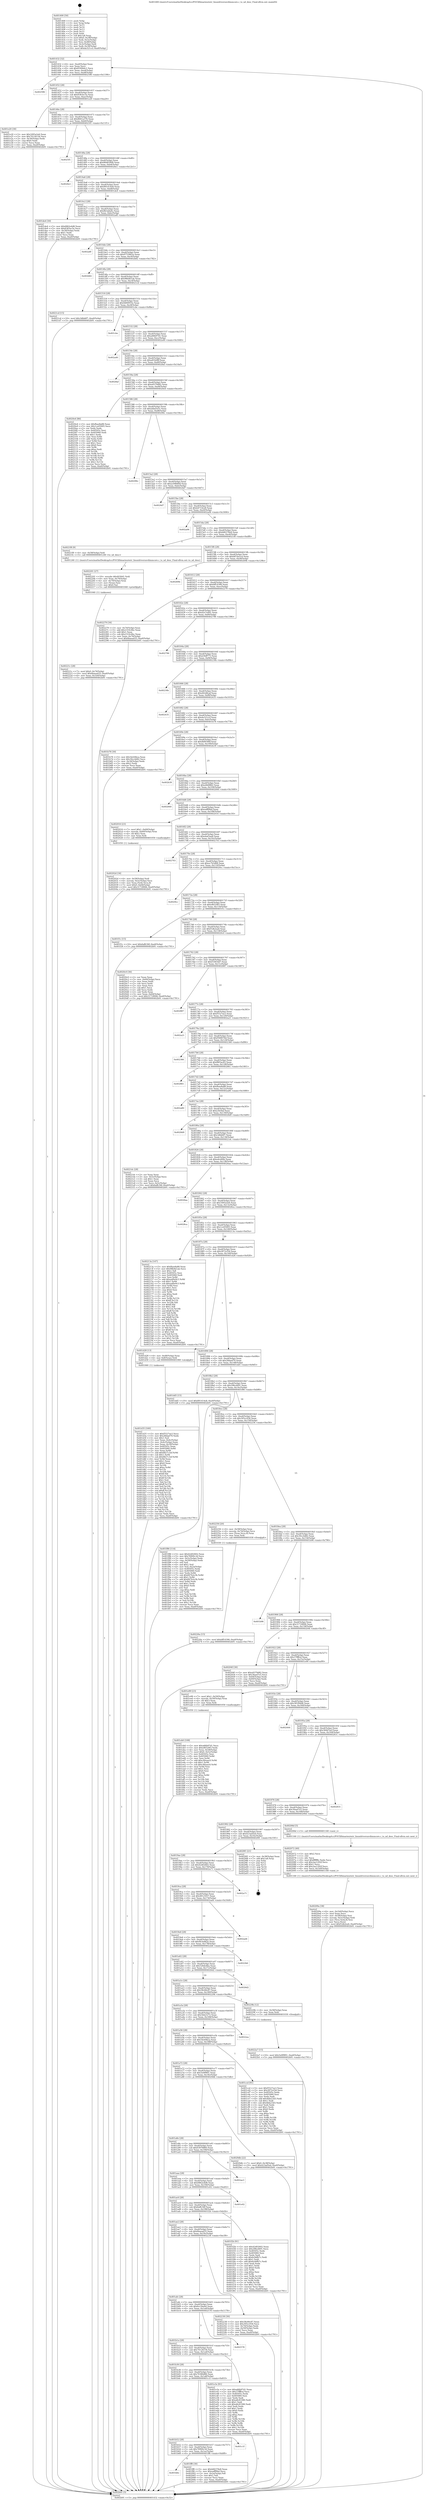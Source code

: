 digraph "0x401400" {
  label = "0x401400 (/mnt/c/Users/mathe/Desktop/tcc/POCII/binaries/extr_linuxdriversnvdimmcore.c_to_nd_desc_Final-ollvm.out::main(0))"
  labelloc = "t"
  node[shape=record]

  Entry [label="",width=0.3,height=0.3,shape=circle,fillcolor=black,style=filled]
  "0x401432" [label="{
     0x401432 [32]\l
     | [instrs]\l
     &nbsp;&nbsp;0x401432 \<+6\>: mov -0xa0(%rbp),%eax\l
     &nbsp;&nbsp;0x401438 \<+2\>: mov %eax,%ecx\l
     &nbsp;&nbsp;0x40143a \<+6\>: sub $0x81694dc1,%ecx\l
     &nbsp;&nbsp;0x401440 \<+6\>: mov %eax,-0xa4(%rbp)\l
     &nbsp;&nbsp;0x401446 \<+6\>: mov %ecx,-0xa8(%rbp)\l
     &nbsp;&nbsp;0x40144c \<+6\>: je 0000000000402596 \<main+0x1196\>\l
  }"]
  "0x402596" [label="{
     0x402596\l
  }", style=dashed]
  "0x401452" [label="{
     0x401452 [28]\l
     | [instrs]\l
     &nbsp;&nbsp;0x401452 \<+5\>: jmp 0000000000401457 \<main+0x57\>\l
     &nbsp;&nbsp;0x401457 \<+6\>: mov -0xa4(%rbp),%eax\l
     &nbsp;&nbsp;0x40145d \<+5\>: sub $0x8383ec5e,%eax\l
     &nbsp;&nbsp;0x401462 \<+6\>: mov %eax,-0xac(%rbp)\l
     &nbsp;&nbsp;0x401468 \<+6\>: je 0000000000401e20 \<main+0xa20\>\l
  }"]
  Exit [label="",width=0.3,height=0.3,shape=circle,fillcolor=black,style=filled,peripheries=2]
  "0x401e20" [label="{
     0x401e20 [30]\l
     | [instrs]\l
     &nbsp;&nbsp;0x401e20 \<+5\>: mov $0x1695a5e6,%eax\l
     &nbsp;&nbsp;0x401e25 \<+5\>: mov $0x70126156,%ecx\l
     &nbsp;&nbsp;0x401e2a \<+3\>: mov -0x30(%rbp),%edx\l
     &nbsp;&nbsp;0x401e2d \<+3\>: cmp $0x0,%edx\l
     &nbsp;&nbsp;0x401e30 \<+3\>: cmove %ecx,%eax\l
     &nbsp;&nbsp;0x401e33 \<+6\>: mov %eax,-0xa0(%rbp)\l
     &nbsp;&nbsp;0x401e39 \<+5\>: jmp 0000000000402b91 \<main+0x1791\>\l
  }"]
  "0x40146e" [label="{
     0x40146e [28]\l
     | [instrs]\l
     &nbsp;&nbsp;0x40146e \<+5\>: jmp 0000000000401473 \<main+0x73\>\l
     &nbsp;&nbsp;0x401473 \<+6\>: mov -0xa4(%rbp),%eax\l
     &nbsp;&nbsp;0x401479 \<+5\>: sub $0x8641a376,%eax\l
     &nbsp;&nbsp;0x40147e \<+6\>: mov %eax,-0xb0(%rbp)\l
     &nbsp;&nbsp;0x401484 \<+6\>: je 00000000004025f1 \<main+0x11f1\>\l
  }"]
  "0x4022a7" [label="{
     0x4022a7 [15]\l
     | [instrs]\l
     &nbsp;&nbsp;0x4022a7 \<+10\>: movl $0x5e0f9f01,-0xa0(%rbp)\l
     &nbsp;&nbsp;0x4022b1 \<+5\>: jmp 0000000000402b91 \<main+0x1791\>\l
  }"]
  "0x4025f1" [label="{
     0x4025f1\l
  }", style=dashed]
  "0x40148a" [label="{
     0x40148a [28]\l
     | [instrs]\l
     &nbsp;&nbsp;0x40148a \<+5\>: jmp 000000000040148f \<main+0x8f\>\l
     &nbsp;&nbsp;0x40148f \<+6\>: mov -0xa4(%rbp),%eax\l
     &nbsp;&nbsp;0x401495 \<+5\>: sub $0x86d65908,%eax\l
     &nbsp;&nbsp;0x40149a \<+6\>: mov %eax,-0xb4(%rbp)\l
     &nbsp;&nbsp;0x4014a0 \<+6\>: je 00000000004026e1 \<main+0x12e1\>\l
  }"]
  "0x40226a" [label="{
     0x40226a [15]\l
     | [instrs]\l
     &nbsp;&nbsp;0x40226a \<+10\>: movl $0xbff14306,-0xa0(%rbp)\l
     &nbsp;&nbsp;0x402274 \<+5\>: jmp 0000000000402b91 \<main+0x1791\>\l
  }"]
  "0x4026e1" [label="{
     0x4026e1\l
  }", style=dashed]
  "0x4014a6" [label="{
     0x4014a6 [28]\l
     | [instrs]\l
     &nbsp;&nbsp;0x4014a6 \<+5\>: jmp 00000000004014ab \<main+0xab\>\l
     &nbsp;&nbsp;0x4014ab \<+6\>: mov -0xa4(%rbp),%eax\l
     &nbsp;&nbsp;0x4014b1 \<+5\>: sub $0x891414e8,%eax\l
     &nbsp;&nbsp;0x4014b6 \<+6\>: mov %eax,-0xb8(%rbp)\l
     &nbsp;&nbsp;0x4014bc \<+6\>: je 0000000000401de4 \<main+0x9e4\>\l
  }"]
  "0x40221c" [label="{
     0x40221c [28]\l
     | [instrs]\l
     &nbsp;&nbsp;0x40221c \<+7\>: movl $0x0,-0x74(%rbp)\l
     &nbsp;&nbsp;0x402223 \<+10\>: movl $0x6baead35,-0xa0(%rbp)\l
     &nbsp;&nbsp;0x40222d \<+6\>: mov %eax,-0x1b4(%rbp)\l
     &nbsp;&nbsp;0x402233 \<+5\>: jmp 0000000000402b91 \<main+0x1791\>\l
  }"]
  "0x401de4" [label="{
     0x401de4 [30]\l
     | [instrs]\l
     &nbsp;&nbsp;0x401de4 \<+5\>: mov $0x6862e4d8,%eax\l
     &nbsp;&nbsp;0x401de9 \<+5\>: mov $0x8383ec5e,%ecx\l
     &nbsp;&nbsp;0x401dee \<+3\>: mov -0x30(%rbp),%edx\l
     &nbsp;&nbsp;0x401df1 \<+3\>: cmp $0x1,%edx\l
     &nbsp;&nbsp;0x401df4 \<+3\>: cmovl %ecx,%eax\l
     &nbsp;&nbsp;0x401df7 \<+6\>: mov %eax,-0xa0(%rbp)\l
     &nbsp;&nbsp;0x401dfd \<+5\>: jmp 0000000000402b91 \<main+0x1791\>\l
  }"]
  "0x4014c2" [label="{
     0x4014c2 [28]\l
     | [instrs]\l
     &nbsp;&nbsp;0x4014c2 \<+5\>: jmp 00000000004014c7 \<main+0xc7\>\l
     &nbsp;&nbsp;0x4014c7 \<+6\>: mov -0xa4(%rbp),%eax\l
     &nbsp;&nbsp;0x4014cd \<+5\>: sub $0x8b3a6a4c,%eax\l
     &nbsp;&nbsp;0x4014d2 \<+6\>: mov %eax,-0xbc(%rbp)\l
     &nbsp;&nbsp;0x4014d8 \<+6\>: je 0000000000402a8f \<main+0x168f\>\l
  }"]
  "0x402201" [label="{
     0x402201 [27]\l
     | [instrs]\l
     &nbsp;&nbsp;0x402201 \<+10\>: movabs $0x4030d1,%rdi\l
     &nbsp;&nbsp;0x40220b \<+4\>: mov %rax,-0x70(%rbp)\l
     &nbsp;&nbsp;0x40220f \<+4\>: mov -0x70(%rbp),%rax\l
     &nbsp;&nbsp;0x402213 \<+2\>: mov (%rax),%esi\l
     &nbsp;&nbsp;0x402215 \<+2\>: mov $0x0,%al\l
     &nbsp;&nbsp;0x402217 \<+5\>: call 0000000000401040 \<printf@plt\>\l
     | [calls]\l
     &nbsp;&nbsp;0x401040 \{1\} (unknown)\l
  }"]
  "0x402a8f" [label="{
     0x402a8f\l
  }", style=dashed]
  "0x4014de" [label="{
     0x4014de [28]\l
     | [instrs]\l
     &nbsp;&nbsp;0x4014de \<+5\>: jmp 00000000004014e3 \<main+0xe3\>\l
     &nbsp;&nbsp;0x4014e3 \<+6\>: mov -0xa4(%rbp),%eax\l
     &nbsp;&nbsp;0x4014e9 \<+5\>: sub $0x97558b5a,%eax\l
     &nbsp;&nbsp;0x4014ee \<+6\>: mov %eax,-0xc0(%rbp)\l
     &nbsp;&nbsp;0x4014f4 \<+6\>: je 0000000000402b82 \<main+0x1782\>\l
  }"]
  "0x40209a" [label="{
     0x40209a [38]\l
     | [instrs]\l
     &nbsp;&nbsp;0x40209a \<+6\>: mov -0x1b0(%rbp),%ecx\l
     &nbsp;&nbsp;0x4020a0 \<+3\>: imul %eax,%ecx\l
     &nbsp;&nbsp;0x4020a3 \<+4\>: mov -0x58(%rbp),%rsi\l
     &nbsp;&nbsp;0x4020a7 \<+4\>: movslq -0x5c(%rbp),%rdi\l
     &nbsp;&nbsp;0x4020ab \<+4\>: mov (%rsi,%rdi,8),%rsi\l
     &nbsp;&nbsp;0x4020af \<+2\>: mov %ecx,(%rsi)\l
     &nbsp;&nbsp;0x4020b1 \<+10\>: movl $0xf1db2ea4,-0xa0(%rbp)\l
     &nbsp;&nbsp;0x4020bb \<+5\>: jmp 0000000000402b91 \<main+0x1791\>\l
  }"]
  "0x402b82" [label="{
     0x402b82\l
  }", style=dashed]
  "0x4014fa" [label="{
     0x4014fa [28]\l
     | [instrs]\l
     &nbsp;&nbsp;0x4014fa \<+5\>: jmp 00000000004014ff \<main+0xff\>\l
     &nbsp;&nbsp;0x4014ff \<+6\>: mov -0xa4(%rbp),%eax\l
     &nbsp;&nbsp;0x401505 \<+5\>: sub $0x98b4b1ab,%eax\l
     &nbsp;&nbsp;0x40150a \<+6\>: mov %eax,-0xc4(%rbp)\l
     &nbsp;&nbsp;0x401510 \<+6\>: je 00000000004021cd \<main+0xdcd\>\l
  }"]
  "0x402072" [label="{
     0x402072 [40]\l
     | [instrs]\l
     &nbsp;&nbsp;0x402072 \<+5\>: mov $0x2,%ecx\l
     &nbsp;&nbsp;0x402077 \<+1\>: cltd\l
     &nbsp;&nbsp;0x402078 \<+2\>: idiv %ecx\l
     &nbsp;&nbsp;0x40207a \<+6\>: imul $0xfffffffe,%edx,%ecx\l
     &nbsp;&nbsp;0x402080 \<+6\>: sub $0x2ae1292f,%ecx\l
     &nbsp;&nbsp;0x402086 \<+3\>: add $0x1,%ecx\l
     &nbsp;&nbsp;0x402089 \<+6\>: add $0x2ae1292f,%ecx\l
     &nbsp;&nbsp;0x40208f \<+6\>: mov %ecx,-0x1b0(%rbp)\l
     &nbsp;&nbsp;0x402095 \<+5\>: call 0000000000401160 \<next_i\>\l
     | [calls]\l
     &nbsp;&nbsp;0x401160 \{1\} (/mnt/c/Users/mathe/Desktop/tcc/POCII/binaries/extr_linuxdriversnvdimmcore.c_to_nd_desc_Final-ollvm.out::next_i)\l
  }"]
  "0x4021cd" [label="{
     0x4021cd [15]\l
     | [instrs]\l
     &nbsp;&nbsp;0x4021cd \<+10\>: movl $0x3dbb6f7,-0xa0(%rbp)\l
     &nbsp;&nbsp;0x4021d7 \<+5\>: jmp 0000000000402b91 \<main+0x1791\>\l
  }"]
  "0x401516" [label="{
     0x401516 [28]\l
     | [instrs]\l
     &nbsp;&nbsp;0x401516 \<+5\>: jmp 000000000040151b \<main+0x11b\>\l
     &nbsp;&nbsp;0x40151b \<+6\>: mov -0xa4(%rbp),%eax\l
     &nbsp;&nbsp;0x401521 \<+5\>: sub $0x9d00955e,%eax\l
     &nbsp;&nbsp;0x401526 \<+6\>: mov %eax,-0xc8(%rbp)\l
     &nbsp;&nbsp;0x40152c \<+6\>: je 0000000000401cbe \<main+0x8be\>\l
  }"]
  "0x40202d" [label="{
     0x40202d [34]\l
     | [instrs]\l
     &nbsp;&nbsp;0x40202d \<+4\>: mov -0x58(%rbp),%rdi\l
     &nbsp;&nbsp;0x402031 \<+4\>: movslq -0x5c(%rbp),%rcx\l
     &nbsp;&nbsp;0x402035 \<+4\>: mov %rax,(%rdi,%rcx,8)\l
     &nbsp;&nbsp;0x402039 \<+7\>: movl $0x0,-0x64(%rbp)\l
     &nbsp;&nbsp;0x402040 \<+10\>: movl $0x31718006,-0xa0(%rbp)\l
     &nbsp;&nbsp;0x40204a \<+5\>: jmp 0000000000402b91 \<main+0x1791\>\l
  }"]
  "0x401cbe" [label="{
     0x401cbe\l
  }", style=dashed]
  "0x401532" [label="{
     0x401532 [28]\l
     | [instrs]\l
     &nbsp;&nbsp;0x401532 \<+5\>: jmp 0000000000401537 \<main+0x137\>\l
     &nbsp;&nbsp;0x401537 \<+6\>: mov -0xa4(%rbp),%eax\l
     &nbsp;&nbsp;0x40153d \<+5\>: sub $0xa66b97d1,%eax\l
     &nbsp;&nbsp;0x401542 \<+6\>: mov %eax,-0xcc(%rbp)\l
     &nbsp;&nbsp;0x401548 \<+6\>: je 0000000000402a40 \<main+0x1640\>\l
  }"]
  "0x401b6e" [label="{
     0x401b6e\l
  }", style=dashed]
  "0x402a40" [label="{
     0x402a40\l
  }", style=dashed]
  "0x40154e" [label="{
     0x40154e [28]\l
     | [instrs]\l
     &nbsp;&nbsp;0x40154e \<+5\>: jmp 0000000000401553 \<main+0x153\>\l
     &nbsp;&nbsp;0x401553 \<+6\>: mov -0xa4(%rbp),%eax\l
     &nbsp;&nbsp;0x401559 \<+5\>: sub $0xa81fef8f,%eax\l
     &nbsp;&nbsp;0x40155e \<+6\>: mov %eax,-0xd0(%rbp)\l
     &nbsp;&nbsp;0x401564 \<+6\>: je 00000000004028af \<main+0x14af\>\l
  }"]
  "0x401ff8" [label="{
     0x401ff8 [30]\l
     | [instrs]\l
     &nbsp;&nbsp;0x401ff8 \<+5\>: mov $0xb66378e8,%eax\l
     &nbsp;&nbsp;0x401ffd \<+5\>: mov $0xeafff9bd,%ecx\l
     &nbsp;&nbsp;0x402002 \<+3\>: mov -0x2a(%rbp),%dl\l
     &nbsp;&nbsp;0x402005 \<+3\>: test $0x1,%dl\l
     &nbsp;&nbsp;0x402008 \<+3\>: cmovne %ecx,%eax\l
     &nbsp;&nbsp;0x40200b \<+6\>: mov %eax,-0xa0(%rbp)\l
     &nbsp;&nbsp;0x402011 \<+5\>: jmp 0000000000402b91 \<main+0x1791\>\l
  }"]
  "0x4028af" [label="{
     0x4028af\l
  }", style=dashed]
  "0x40156a" [label="{
     0x40156a [28]\l
     | [instrs]\l
     &nbsp;&nbsp;0x40156a \<+5\>: jmp 000000000040156f \<main+0x16f\>\l
     &nbsp;&nbsp;0x40156f \<+6\>: mov -0xa4(%rbp),%eax\l
     &nbsp;&nbsp;0x401575 \<+5\>: sub $0xa9379d82,%eax\l
     &nbsp;&nbsp;0x40157a \<+6\>: mov %eax,-0xd4(%rbp)\l
     &nbsp;&nbsp;0x401580 \<+6\>: je 00000000004020e4 \<main+0xce4\>\l
  }"]
  "0x401b52" [label="{
     0x401b52 [28]\l
     | [instrs]\l
     &nbsp;&nbsp;0x401b52 \<+5\>: jmp 0000000000401b57 \<main+0x757\>\l
     &nbsp;&nbsp;0x401b57 \<+6\>: mov -0xa4(%rbp),%eax\l
     &nbsp;&nbsp;0x401b5d \<+5\>: sub $0x76900c3d,%eax\l
     &nbsp;&nbsp;0x401b62 \<+6\>: mov %eax,-0x1ac(%rbp)\l
     &nbsp;&nbsp;0x401b68 \<+6\>: je 0000000000401ff8 \<main+0xbf8\>\l
  }"]
  "0x4020e4" [label="{
     0x4020e4 [86]\l
     | [instrs]\l
     &nbsp;&nbsp;0x4020e4 \<+5\>: mov $0xfbae8a88,%eax\l
     &nbsp;&nbsp;0x4020e9 \<+5\>: mov $0x1ce05005,%ecx\l
     &nbsp;&nbsp;0x4020ee \<+2\>: xor %edx,%edx\l
     &nbsp;&nbsp;0x4020f0 \<+7\>: mov 0x40505c,%esi\l
     &nbsp;&nbsp;0x4020f7 \<+7\>: mov 0x405060,%edi\l
     &nbsp;&nbsp;0x4020fe \<+3\>: sub $0x1,%edx\l
     &nbsp;&nbsp;0x402101 \<+3\>: mov %esi,%r8d\l
     &nbsp;&nbsp;0x402104 \<+3\>: add %edx,%r8d\l
     &nbsp;&nbsp;0x402107 \<+4\>: imul %r8d,%esi\l
     &nbsp;&nbsp;0x40210b \<+3\>: and $0x1,%esi\l
     &nbsp;&nbsp;0x40210e \<+3\>: cmp $0x0,%esi\l
     &nbsp;&nbsp;0x402111 \<+4\>: sete %r9b\l
     &nbsp;&nbsp;0x402115 \<+3\>: cmp $0xa,%edi\l
     &nbsp;&nbsp;0x402118 \<+4\>: setl %r10b\l
     &nbsp;&nbsp;0x40211c \<+3\>: mov %r9b,%r11b\l
     &nbsp;&nbsp;0x40211f \<+3\>: and %r10b,%r11b\l
     &nbsp;&nbsp;0x402122 \<+3\>: xor %r10b,%r9b\l
     &nbsp;&nbsp;0x402125 \<+3\>: or %r9b,%r11b\l
     &nbsp;&nbsp;0x402128 \<+4\>: test $0x1,%r11b\l
     &nbsp;&nbsp;0x40212c \<+3\>: cmovne %ecx,%eax\l
     &nbsp;&nbsp;0x40212f \<+6\>: mov %eax,-0xa0(%rbp)\l
     &nbsp;&nbsp;0x402135 \<+5\>: jmp 0000000000402b91 \<main+0x1791\>\l
  }"]
  "0x401586" [label="{
     0x401586 [28]\l
     | [instrs]\l
     &nbsp;&nbsp;0x401586 \<+5\>: jmp 000000000040158b \<main+0x18b\>\l
     &nbsp;&nbsp;0x40158b \<+6\>: mov -0xa4(%rbp),%eax\l
     &nbsp;&nbsp;0x401591 \<+5\>: sub $0xabbd3e5c,%eax\l
     &nbsp;&nbsp;0x401596 \<+6\>: mov %eax,-0xd8(%rbp)\l
     &nbsp;&nbsp;0x40159c \<+6\>: je 000000000040296c \<main+0x156c\>\l
  }"]
  "0x401c1f" [label="{
     0x401c1f\l
  }", style=dashed]
  "0x40296c" [label="{
     0x40296c\l
  }", style=dashed]
  "0x4015a2" [label="{
     0x4015a2 [28]\l
     | [instrs]\l
     &nbsp;&nbsp;0x4015a2 \<+5\>: jmp 00000000004015a7 \<main+0x1a7\>\l
     &nbsp;&nbsp;0x4015a7 \<+6\>: mov -0xa4(%rbp),%eax\l
     &nbsp;&nbsp;0x4015ad \<+5\>: sub $0xac09b60d,%eax\l
     &nbsp;&nbsp;0x4015b2 \<+6\>: mov %eax,-0xdc(%rbp)\l
     &nbsp;&nbsp;0x4015b8 \<+6\>: je 00000000004024d7 \<main+0x10d7\>\l
  }"]
  "0x401eb0" [label="{
     0x401eb0 [108]\l
     | [instrs]\l
     &nbsp;&nbsp;0x401eb0 \<+5\>: mov $0xa66b97d1,%ecx\l
     &nbsp;&nbsp;0x401eb5 \<+5\>: mov $0xef6529f3,%edx\l
     &nbsp;&nbsp;0x401eba \<+4\>: mov %rax,-0x58(%rbp)\l
     &nbsp;&nbsp;0x401ebe \<+7\>: movl $0x0,-0x5c(%rbp)\l
     &nbsp;&nbsp;0x401ec5 \<+7\>: mov 0x40505c,%esi\l
     &nbsp;&nbsp;0x401ecc \<+8\>: mov 0x405060,%r8d\l
     &nbsp;&nbsp;0x401ed4 \<+3\>: mov %esi,%r9d\l
     &nbsp;&nbsp;0x401ed7 \<+7\>: add $0xc4feaac0,%r9d\l
     &nbsp;&nbsp;0x401ede \<+4\>: sub $0x1,%r9d\l
     &nbsp;&nbsp;0x401ee2 \<+7\>: sub $0xc4feaac0,%r9d\l
     &nbsp;&nbsp;0x401ee9 \<+4\>: imul %r9d,%esi\l
     &nbsp;&nbsp;0x401eed \<+3\>: and $0x1,%esi\l
     &nbsp;&nbsp;0x401ef0 \<+3\>: cmp $0x0,%esi\l
     &nbsp;&nbsp;0x401ef3 \<+4\>: sete %r10b\l
     &nbsp;&nbsp;0x401ef7 \<+4\>: cmp $0xa,%r8d\l
     &nbsp;&nbsp;0x401efb \<+4\>: setl %r11b\l
     &nbsp;&nbsp;0x401eff \<+3\>: mov %r10b,%bl\l
     &nbsp;&nbsp;0x401f02 \<+3\>: and %r11b,%bl\l
     &nbsp;&nbsp;0x401f05 \<+3\>: xor %r11b,%r10b\l
     &nbsp;&nbsp;0x401f08 \<+3\>: or %r10b,%bl\l
     &nbsp;&nbsp;0x401f0b \<+3\>: test $0x1,%bl\l
     &nbsp;&nbsp;0x401f0e \<+3\>: cmovne %edx,%ecx\l
     &nbsp;&nbsp;0x401f11 \<+6\>: mov %ecx,-0xa0(%rbp)\l
     &nbsp;&nbsp;0x401f17 \<+5\>: jmp 0000000000402b91 \<main+0x1791\>\l
  }"]
  "0x4024d7" [label="{
     0x4024d7\l
  }", style=dashed]
  "0x4015be" [label="{
     0x4015be [28]\l
     | [instrs]\l
     &nbsp;&nbsp;0x4015be \<+5\>: jmp 00000000004015c3 \<main+0x1c3\>\l
     &nbsp;&nbsp;0x4015c3 \<+6\>: mov -0xa4(%rbp),%eax\l
     &nbsp;&nbsp;0x4015c9 \<+5\>: sub $0xb4714ce8,%eax\l
     &nbsp;&nbsp;0x4015ce \<+6\>: mov %eax,-0xe0(%rbp)\l
     &nbsp;&nbsp;0x4015d4 \<+6\>: je 0000000000402a06 \<main+0x1606\>\l
  }"]
  "0x401b36" [label="{
     0x401b36 [28]\l
     | [instrs]\l
     &nbsp;&nbsp;0x401b36 \<+5\>: jmp 0000000000401b3b \<main+0x73b\>\l
     &nbsp;&nbsp;0x401b3b \<+6\>: mov -0xa4(%rbp),%eax\l
     &nbsp;&nbsp;0x401b41 \<+5\>: sub $0x76380d86,%eax\l
     &nbsp;&nbsp;0x401b46 \<+6\>: mov %eax,-0x1a8(%rbp)\l
     &nbsp;&nbsp;0x401b4c \<+6\>: je 0000000000401c1f \<main+0x81f\>\l
  }"]
  "0x402a06" [label="{
     0x402a06\l
  }", style=dashed]
  "0x4015da" [label="{
     0x4015da [28]\l
     | [instrs]\l
     &nbsp;&nbsp;0x4015da \<+5\>: jmp 00000000004015df \<main+0x1df\>\l
     &nbsp;&nbsp;0x4015df \<+6\>: mov -0xa4(%rbp),%eax\l
     &nbsp;&nbsp;0x4015e5 \<+5\>: sub $0xb66378e8,%eax\l
     &nbsp;&nbsp;0x4015ea \<+6\>: mov %eax,-0xe4(%rbp)\l
     &nbsp;&nbsp;0x4015f0 \<+6\>: je 00000000004021f8 \<main+0xdf8\>\l
  }"]
  "0x401e3e" [label="{
     0x401e3e [91]\l
     | [instrs]\l
     &nbsp;&nbsp;0x401e3e \<+5\>: mov $0xa66b97d1,%eax\l
     &nbsp;&nbsp;0x401e43 \<+5\>: mov $0x37ffffcd,%ecx\l
     &nbsp;&nbsp;0x401e48 \<+7\>: mov 0x40505c,%edx\l
     &nbsp;&nbsp;0x401e4f \<+7\>: mov 0x405060,%esi\l
     &nbsp;&nbsp;0x401e56 \<+2\>: mov %edx,%edi\l
     &nbsp;&nbsp;0x401e58 \<+6\>: add $0xa8c83380,%edi\l
     &nbsp;&nbsp;0x401e5e \<+3\>: sub $0x1,%edi\l
     &nbsp;&nbsp;0x401e61 \<+6\>: sub $0xa8c83380,%edi\l
     &nbsp;&nbsp;0x401e67 \<+3\>: imul %edi,%edx\l
     &nbsp;&nbsp;0x401e6a \<+3\>: and $0x1,%edx\l
     &nbsp;&nbsp;0x401e6d \<+3\>: cmp $0x0,%edx\l
     &nbsp;&nbsp;0x401e70 \<+4\>: sete %r8b\l
     &nbsp;&nbsp;0x401e74 \<+3\>: cmp $0xa,%esi\l
     &nbsp;&nbsp;0x401e77 \<+4\>: setl %r9b\l
     &nbsp;&nbsp;0x401e7b \<+3\>: mov %r8b,%r10b\l
     &nbsp;&nbsp;0x401e7e \<+3\>: and %r9b,%r10b\l
     &nbsp;&nbsp;0x401e81 \<+3\>: xor %r9b,%r8b\l
     &nbsp;&nbsp;0x401e84 \<+3\>: or %r8b,%r10b\l
     &nbsp;&nbsp;0x401e87 \<+4\>: test $0x1,%r10b\l
     &nbsp;&nbsp;0x401e8b \<+3\>: cmovne %ecx,%eax\l
     &nbsp;&nbsp;0x401e8e \<+6\>: mov %eax,-0xa0(%rbp)\l
     &nbsp;&nbsp;0x401e94 \<+5\>: jmp 0000000000402b91 \<main+0x1791\>\l
  }"]
  "0x4021f8" [label="{
     0x4021f8 [9]\l
     | [instrs]\l
     &nbsp;&nbsp;0x4021f8 \<+4\>: mov -0x58(%rbp),%rdi\l
     &nbsp;&nbsp;0x4021fc \<+5\>: call 0000000000401240 \<to_nd_desc\>\l
     | [calls]\l
     &nbsp;&nbsp;0x401240 \{1\} (/mnt/c/Users/mathe/Desktop/tcc/POCII/binaries/extr_linuxdriversnvdimmcore.c_to_nd_desc_Final-ollvm.out::to_nd_desc)\l
  }"]
  "0x4015f6" [label="{
     0x4015f6 [28]\l
     | [instrs]\l
     &nbsp;&nbsp;0x4015f6 \<+5\>: jmp 00000000004015fb \<main+0x1fb\>\l
     &nbsp;&nbsp;0x4015fb \<+6\>: mov -0xa4(%rbp),%eax\l
     &nbsp;&nbsp;0x401601 \<+5\>: sub $0xb87da2cd,%eax\l
     &nbsp;&nbsp;0x401606 \<+6\>: mov %eax,-0xe8(%rbp)\l
     &nbsp;&nbsp;0x40160c \<+6\>: je 000000000040269b \<main+0x129b\>\l
  }"]
  "0x401b1a" [label="{
     0x401b1a [28]\l
     | [instrs]\l
     &nbsp;&nbsp;0x401b1a \<+5\>: jmp 0000000000401b1f \<main+0x71f\>\l
     &nbsp;&nbsp;0x401b1f \<+6\>: mov -0xa4(%rbp),%eax\l
     &nbsp;&nbsp;0x401b25 \<+5\>: sub $0x70126156,%eax\l
     &nbsp;&nbsp;0x401b2a \<+6\>: mov %eax,-0x1a4(%rbp)\l
     &nbsp;&nbsp;0x401b30 \<+6\>: je 0000000000401e3e \<main+0xa3e\>\l
  }"]
  "0x40269b" [label="{
     0x40269b\l
  }", style=dashed]
  "0x401612" [label="{
     0x401612 [28]\l
     | [instrs]\l
     &nbsp;&nbsp;0x401612 \<+5\>: jmp 0000000000401617 \<main+0x217\>\l
     &nbsp;&nbsp;0x401617 \<+6\>: mov -0xa4(%rbp),%eax\l
     &nbsp;&nbsp;0x40161d \<+5\>: sub $0xbff14306,%eax\l
     &nbsp;&nbsp;0x401622 \<+6\>: mov %eax,-0xec(%rbp)\l
     &nbsp;&nbsp;0x401628 \<+6\>: je 0000000000402279 \<main+0xe79\>\l
  }"]
  "0x402578" [label="{
     0x402578\l
  }", style=dashed]
  "0x402279" [label="{
     0x402279 [34]\l
     | [instrs]\l
     &nbsp;&nbsp;0x402279 \<+3\>: mov -0x74(%rbp),%eax\l
     &nbsp;&nbsp;0x40227c \<+5\>: add $0x2310c4bc,%eax\l
     &nbsp;&nbsp;0x402281 \<+3\>: add $0x1,%eax\l
     &nbsp;&nbsp;0x402284 \<+5\>: sub $0x2310c4bc,%eax\l
     &nbsp;&nbsp;0x402289 \<+3\>: mov %eax,-0x74(%rbp)\l
     &nbsp;&nbsp;0x40228c \<+10\>: movl $0x6baead35,-0xa0(%rbp)\l
     &nbsp;&nbsp;0x402296 \<+5\>: jmp 0000000000402b91 \<main+0x1791\>\l
  }"]
  "0x40162e" [label="{
     0x40162e [28]\l
     | [instrs]\l
     &nbsp;&nbsp;0x40162e \<+5\>: jmp 0000000000401633 \<main+0x233\>\l
     &nbsp;&nbsp;0x401633 \<+6\>: mov -0xa4(%rbp),%eax\l
     &nbsp;&nbsp;0x401639 \<+5\>: sub $0xd2e7e991,%eax\l
     &nbsp;&nbsp;0x40163e \<+6\>: mov %eax,-0xf0(%rbp)\l
     &nbsp;&nbsp;0x401644 \<+6\>: je 0000000000402796 \<main+0x1396\>\l
  }"]
  "0x401afe" [label="{
     0x401afe [28]\l
     | [instrs]\l
     &nbsp;&nbsp;0x401afe \<+5\>: jmp 0000000000401b03 \<main+0x703\>\l
     &nbsp;&nbsp;0x401b03 \<+6\>: mov -0xa4(%rbp),%eax\l
     &nbsp;&nbsp;0x401b09 \<+5\>: sub $0x6cc5beb4,%eax\l
     &nbsp;&nbsp;0x401b0e \<+6\>: mov %eax,-0x1a0(%rbp)\l
     &nbsp;&nbsp;0x401b14 \<+6\>: je 0000000000402578 \<main+0x1178\>\l
  }"]
  "0x402796" [label="{
     0x402796\l
  }", style=dashed]
  "0x40164a" [label="{
     0x40164a [28]\l
     | [instrs]\l
     &nbsp;&nbsp;0x40164a \<+5\>: jmp 000000000040164f \<main+0x24f\>\l
     &nbsp;&nbsp;0x40164f \<+6\>: mov -0xa4(%rbp),%eax\l
     &nbsp;&nbsp;0x401655 \<+5\>: sub $0xd3bff775,%eax\l
     &nbsp;&nbsp;0x40165a \<+6\>: mov %eax,-0xf4(%rbp)\l
     &nbsp;&nbsp;0x401660 \<+6\>: je 000000000040230b \<main+0xf0b\>\l
  }"]
  "0x402238" [label="{
     0x402238 [30]\l
     | [instrs]\l
     &nbsp;&nbsp;0x402238 \<+5\>: mov $0x58c66c87,%eax\l
     &nbsp;&nbsp;0x40223d \<+5\>: mov $0x305cc936,%ecx\l
     &nbsp;&nbsp;0x402242 \<+3\>: mov -0x74(%rbp),%edx\l
     &nbsp;&nbsp;0x402245 \<+3\>: cmp -0x50(%rbp),%edx\l
     &nbsp;&nbsp;0x402248 \<+3\>: cmovl %ecx,%eax\l
     &nbsp;&nbsp;0x40224b \<+6\>: mov %eax,-0xa0(%rbp)\l
     &nbsp;&nbsp;0x402251 \<+5\>: jmp 0000000000402b91 \<main+0x1791\>\l
  }"]
  "0x40230b" [label="{
     0x40230b\l
  }", style=dashed]
  "0x401666" [label="{
     0x401666 [28]\l
     | [instrs]\l
     &nbsp;&nbsp;0x401666 \<+5\>: jmp 000000000040166b \<main+0x26b\>\l
     &nbsp;&nbsp;0x40166b \<+6\>: mov -0xa4(%rbp),%eax\l
     &nbsp;&nbsp;0x401671 \<+5\>: sub $0xd42d8caf,%eax\l
     &nbsp;&nbsp;0x401676 \<+6\>: mov %eax,-0xf8(%rbp)\l
     &nbsp;&nbsp;0x40167c \<+6\>: je 0000000000402435 \<main+0x1035\>\l
  }"]
  "0x401ae2" [label="{
     0x401ae2 [28]\l
     | [instrs]\l
     &nbsp;&nbsp;0x401ae2 \<+5\>: jmp 0000000000401ae7 \<main+0x6e7\>\l
     &nbsp;&nbsp;0x401ae7 \<+6\>: mov -0xa4(%rbp),%eax\l
     &nbsp;&nbsp;0x401aed \<+5\>: sub $0x6baead35,%eax\l
     &nbsp;&nbsp;0x401af2 \<+6\>: mov %eax,-0x19c(%rbp)\l
     &nbsp;&nbsp;0x401af8 \<+6\>: je 0000000000402238 \<main+0xe38\>\l
  }"]
  "0x402435" [label="{
     0x402435\l
  }", style=dashed]
  "0x401682" [label="{
     0x401682 [28]\l
     | [instrs]\l
     &nbsp;&nbsp;0x401682 \<+5\>: jmp 0000000000401687 \<main+0x287\>\l
     &nbsp;&nbsp;0x401687 \<+6\>: mov -0xa4(%rbp),%eax\l
     &nbsp;&nbsp;0x40168d \<+5\>: sub $0xda321ccf,%eax\l
     &nbsp;&nbsp;0x401692 \<+6\>: mov %eax,-0xfc(%rbp)\l
     &nbsp;&nbsp;0x401698 \<+6\>: je 0000000000401b78 \<main+0x778\>\l
  }"]
  "0x401f2b" [label="{
     0x401f2b [91]\l
     | [instrs]\l
     &nbsp;&nbsp;0x401f2b \<+5\>: mov $0x42d02602,%eax\l
     &nbsp;&nbsp;0x401f30 \<+5\>: mov $0x296cd491,%ecx\l
     &nbsp;&nbsp;0x401f35 \<+7\>: mov 0x40505c,%edx\l
     &nbsp;&nbsp;0x401f3c \<+7\>: mov 0x405060,%esi\l
     &nbsp;&nbsp;0x401f43 \<+2\>: mov %edx,%edi\l
     &nbsp;&nbsp;0x401f45 \<+6\>: sub $0x6c9dfb7c,%edi\l
     &nbsp;&nbsp;0x401f4b \<+3\>: sub $0x1,%edi\l
     &nbsp;&nbsp;0x401f4e \<+6\>: add $0x6c9dfb7c,%edi\l
     &nbsp;&nbsp;0x401f54 \<+3\>: imul %edi,%edx\l
     &nbsp;&nbsp;0x401f57 \<+3\>: and $0x1,%edx\l
     &nbsp;&nbsp;0x401f5a \<+3\>: cmp $0x0,%edx\l
     &nbsp;&nbsp;0x401f5d \<+4\>: sete %r8b\l
     &nbsp;&nbsp;0x401f61 \<+3\>: cmp $0xa,%esi\l
     &nbsp;&nbsp;0x401f64 \<+4\>: setl %r9b\l
     &nbsp;&nbsp;0x401f68 \<+3\>: mov %r8b,%r10b\l
     &nbsp;&nbsp;0x401f6b \<+3\>: and %r9b,%r10b\l
     &nbsp;&nbsp;0x401f6e \<+3\>: xor %r9b,%r8b\l
     &nbsp;&nbsp;0x401f71 \<+3\>: or %r8b,%r10b\l
     &nbsp;&nbsp;0x401f74 \<+4\>: test $0x1,%r10b\l
     &nbsp;&nbsp;0x401f78 \<+3\>: cmovne %ecx,%eax\l
     &nbsp;&nbsp;0x401f7b \<+6\>: mov %eax,-0xa0(%rbp)\l
     &nbsp;&nbsp;0x401f81 \<+5\>: jmp 0000000000402b91 \<main+0x1791\>\l
  }"]
  "0x401b78" [label="{
     0x401b78 [30]\l
     | [instrs]\l
     &nbsp;&nbsp;0x401b78 \<+5\>: mov $0x5dc64bca,%eax\l
     &nbsp;&nbsp;0x401b7d \<+5\>: mov $0x30cc4d82,%ecx\l
     &nbsp;&nbsp;0x401b82 \<+3\>: mov -0x34(%rbp),%edx\l
     &nbsp;&nbsp;0x401b85 \<+3\>: cmp $0x2,%edx\l
     &nbsp;&nbsp;0x401b88 \<+3\>: cmovne %ecx,%eax\l
     &nbsp;&nbsp;0x401b8b \<+6\>: mov %eax,-0xa0(%rbp)\l
     &nbsp;&nbsp;0x401b91 \<+5\>: jmp 0000000000402b91 \<main+0x1791\>\l
  }"]
  "0x40169e" [label="{
     0x40169e [28]\l
     | [instrs]\l
     &nbsp;&nbsp;0x40169e \<+5\>: jmp 00000000004016a3 \<main+0x2a3\>\l
     &nbsp;&nbsp;0x4016a3 \<+6\>: mov -0xa4(%rbp),%eax\l
     &nbsp;&nbsp;0x4016a9 \<+5\>: sub $0xdbf9390f,%eax\l
     &nbsp;&nbsp;0x4016ae \<+6\>: mov %eax,-0x100(%rbp)\l
     &nbsp;&nbsp;0x4016b4 \<+6\>: je 0000000000402b39 \<main+0x1739\>\l
  }"]
  "0x402b91" [label="{
     0x402b91 [5]\l
     | [instrs]\l
     &nbsp;&nbsp;0x402b91 \<+5\>: jmp 0000000000401432 \<main+0x32\>\l
  }"]
  "0x401400" [label="{
     0x401400 [50]\l
     | [instrs]\l
     &nbsp;&nbsp;0x401400 \<+1\>: push %rbp\l
     &nbsp;&nbsp;0x401401 \<+3\>: mov %rsp,%rbp\l
     &nbsp;&nbsp;0x401404 \<+2\>: push %r15\l
     &nbsp;&nbsp;0x401406 \<+2\>: push %r14\l
     &nbsp;&nbsp;0x401408 \<+2\>: push %r13\l
     &nbsp;&nbsp;0x40140a \<+2\>: push %r12\l
     &nbsp;&nbsp;0x40140c \<+1\>: push %rbx\l
     &nbsp;&nbsp;0x40140d \<+7\>: sub $0x1a8,%rsp\l
     &nbsp;&nbsp;0x401414 \<+7\>: movl $0x0,-0x38(%rbp)\l
     &nbsp;&nbsp;0x40141b \<+3\>: mov %edi,-0x3c(%rbp)\l
     &nbsp;&nbsp;0x40141e \<+4\>: mov %rsi,-0x48(%rbp)\l
     &nbsp;&nbsp;0x401422 \<+3\>: mov -0x3c(%rbp),%edi\l
     &nbsp;&nbsp;0x401425 \<+3\>: mov %edi,-0x34(%rbp)\l
     &nbsp;&nbsp;0x401428 \<+10\>: movl $0xda321ccf,-0xa0(%rbp)\l
  }"]
  "0x401ac6" [label="{
     0x401ac6 [28]\l
     | [instrs]\l
     &nbsp;&nbsp;0x401ac6 \<+5\>: jmp 0000000000401acb \<main+0x6cb\>\l
     &nbsp;&nbsp;0x401acb \<+6\>: mov -0xa4(%rbp),%eax\l
     &nbsp;&nbsp;0x401ad1 \<+5\>: sub $0x6affc56f,%eax\l
     &nbsp;&nbsp;0x401ad6 \<+6\>: mov %eax,-0x198(%rbp)\l
     &nbsp;&nbsp;0x401adc \<+6\>: je 0000000000401f2b \<main+0xb2b\>\l
  }"]
  "0x402b39" [label="{
     0x402b39\l
  }", style=dashed]
  "0x4016ba" [label="{
     0x4016ba [28]\l
     | [instrs]\l
     &nbsp;&nbsp;0x4016ba \<+5\>: jmp 00000000004016bf \<main+0x2bf\>\l
     &nbsp;&nbsp;0x4016bf \<+6\>: mov -0xa4(%rbp),%eax\l
     &nbsp;&nbsp;0x4016c5 \<+5\>: sub $0xe8d0ffd2,%eax\l
     &nbsp;&nbsp;0x4016ca \<+6\>: mov %eax,-0x104(%rbp)\l
     &nbsp;&nbsp;0x4016d0 \<+6\>: je 0000000000402840 \<main+0x1440\>\l
  }"]
  "0x401e02" [label="{
     0x401e02\l
  }", style=dashed]
  "0x402840" [label="{
     0x402840\l
  }", style=dashed]
  "0x4016d6" [label="{
     0x4016d6 [28]\l
     | [instrs]\l
     &nbsp;&nbsp;0x4016d6 \<+5\>: jmp 00000000004016db \<main+0x2db\>\l
     &nbsp;&nbsp;0x4016db \<+6\>: mov -0xa4(%rbp),%eax\l
     &nbsp;&nbsp;0x4016e1 \<+5\>: sub $0xeafff9bd,%eax\l
     &nbsp;&nbsp;0x4016e6 \<+6\>: mov %eax,-0x108(%rbp)\l
     &nbsp;&nbsp;0x4016ec \<+6\>: je 0000000000402016 \<main+0xc16\>\l
  }"]
  "0x401aaa" [label="{
     0x401aaa [28]\l
     | [instrs]\l
     &nbsp;&nbsp;0x401aaa \<+5\>: jmp 0000000000401aaf \<main+0x6af\>\l
     &nbsp;&nbsp;0x401aaf \<+6\>: mov -0xa4(%rbp),%eax\l
     &nbsp;&nbsp;0x401ab5 \<+5\>: sub $0x6862e4d8,%eax\l
     &nbsp;&nbsp;0x401aba \<+6\>: mov %eax,-0x194(%rbp)\l
     &nbsp;&nbsp;0x401ac0 \<+6\>: je 0000000000401e02 \<main+0xa02\>\l
  }"]
  "0x402016" [label="{
     0x402016 [23]\l
     | [instrs]\l
     &nbsp;&nbsp;0x402016 \<+7\>: movl $0x1,-0x60(%rbp)\l
     &nbsp;&nbsp;0x40201d \<+4\>: movslq -0x60(%rbp),%rax\l
     &nbsp;&nbsp;0x402021 \<+4\>: shl $0x2,%rax\l
     &nbsp;&nbsp;0x402025 \<+3\>: mov %rax,%rdi\l
     &nbsp;&nbsp;0x402028 \<+5\>: call 0000000000401050 \<malloc@plt\>\l
     | [calls]\l
     &nbsp;&nbsp;0x401050 \{1\} (unknown)\l
  }"]
  "0x4016f2" [label="{
     0x4016f2 [28]\l
     | [instrs]\l
     &nbsp;&nbsp;0x4016f2 \<+5\>: jmp 00000000004016f7 \<main+0x2f7\>\l
     &nbsp;&nbsp;0x4016f7 \<+6\>: mov -0xa4(%rbp),%eax\l
     &nbsp;&nbsp;0x4016fd \<+5\>: sub $0xebaf3aa8,%eax\l
     &nbsp;&nbsp;0x401702 \<+6\>: mov %eax,-0x10c(%rbp)\l
     &nbsp;&nbsp;0x401708 \<+6\>: je 0000000000402703 \<main+0x1303\>\l
  }"]
  "0x402ae3" [label="{
     0x402ae3\l
  }", style=dashed]
  "0x402703" [label="{
     0x402703\l
  }", style=dashed]
  "0x40170e" [label="{
     0x40170e [28]\l
     | [instrs]\l
     &nbsp;&nbsp;0x40170e \<+5\>: jmp 0000000000401713 \<main+0x313\>\l
     &nbsp;&nbsp;0x401713 \<+6\>: mov -0xa4(%rbp),%eax\l
     &nbsp;&nbsp;0x401719 \<+5\>: sub $0xec7b5d68,%eax\l
     &nbsp;&nbsp;0x40171e \<+6\>: mov %eax,-0x110(%rbp)\l
     &nbsp;&nbsp;0x401724 \<+6\>: je 00000000004029cc \<main+0x15cc\>\l
  }"]
  "0x401a8e" [label="{
     0x401a8e [28]\l
     | [instrs]\l
     &nbsp;&nbsp;0x401a8e \<+5\>: jmp 0000000000401a93 \<main+0x693\>\l
     &nbsp;&nbsp;0x401a93 \<+6\>: mov -0xa4(%rbp),%eax\l
     &nbsp;&nbsp;0x401a99 \<+5\>: sub $0x63976860,%eax\l
     &nbsp;&nbsp;0x401a9e \<+6\>: mov %eax,-0x190(%rbp)\l
     &nbsp;&nbsp;0x401aa4 \<+6\>: je 0000000000402ae3 \<main+0x16e3\>\l
  }"]
  "0x4029cc" [label="{
     0x4029cc\l
  }", style=dashed]
  "0x40172a" [label="{
     0x40172a [28]\l
     | [instrs]\l
     &nbsp;&nbsp;0x40172a \<+5\>: jmp 000000000040172f \<main+0x32f\>\l
     &nbsp;&nbsp;0x40172f \<+6\>: mov -0xa4(%rbp),%eax\l
     &nbsp;&nbsp;0x401735 \<+5\>: sub $0xef6529f3,%eax\l
     &nbsp;&nbsp;0x40173a \<+6\>: mov %eax,-0x114(%rbp)\l
     &nbsp;&nbsp;0x401740 \<+6\>: je 0000000000401f1c \<main+0xb1c\>\l
  }"]
  "0x4029db" [label="{
     0x4029db [22]\l
     | [instrs]\l
     &nbsp;&nbsp;0x4029db \<+7\>: movl $0x0,-0x38(%rbp)\l
     &nbsp;&nbsp;0x4029e2 \<+10\>: movl $0x423ad5ed,-0xa0(%rbp)\l
     &nbsp;&nbsp;0x4029ec \<+5\>: jmp 0000000000402b91 \<main+0x1791\>\l
  }"]
  "0x401f1c" [label="{
     0x401f1c [15]\l
     | [instrs]\l
     &nbsp;&nbsp;0x401f1c \<+10\>: movl $0x6affc56f,-0xa0(%rbp)\l
     &nbsp;&nbsp;0x401f26 \<+5\>: jmp 0000000000402b91 \<main+0x1791\>\l
  }"]
  "0x401746" [label="{
     0x401746 [28]\l
     | [instrs]\l
     &nbsp;&nbsp;0x401746 \<+5\>: jmp 000000000040174b \<main+0x34b\>\l
     &nbsp;&nbsp;0x40174b \<+6\>: mov -0xa4(%rbp),%eax\l
     &nbsp;&nbsp;0x401751 \<+5\>: sub $0xf1db2ea4,%eax\l
     &nbsp;&nbsp;0x401756 \<+6\>: mov %eax,-0x118(%rbp)\l
     &nbsp;&nbsp;0x40175c \<+6\>: je 00000000004020c0 \<main+0xcc0\>\l
  }"]
  "0x401d35" [label="{
     0x401d35 [160]\l
     | [instrs]\l
     &nbsp;&nbsp;0x401d35 \<+5\>: mov $0xf5527ee3,%ecx\l
     &nbsp;&nbsp;0x401d3a \<+5\>: mov $0x28daef70,%edx\l
     &nbsp;&nbsp;0x401d3f \<+3\>: mov $0x1,%sil\l
     &nbsp;&nbsp;0x401d42 \<+3\>: mov %eax,-0x4c(%rbp)\l
     &nbsp;&nbsp;0x401d45 \<+3\>: mov -0x4c(%rbp),%eax\l
     &nbsp;&nbsp;0x401d48 \<+3\>: mov %eax,-0x30(%rbp)\l
     &nbsp;&nbsp;0x401d4b \<+7\>: mov 0x40505c,%eax\l
     &nbsp;&nbsp;0x401d52 \<+8\>: mov 0x405060,%r8d\l
     &nbsp;&nbsp;0x401d5a \<+3\>: mov %eax,%r9d\l
     &nbsp;&nbsp;0x401d5d \<+7\>: add $0x6827c3ef,%r9d\l
     &nbsp;&nbsp;0x401d64 \<+4\>: sub $0x1,%r9d\l
     &nbsp;&nbsp;0x401d68 \<+7\>: sub $0x6827c3ef,%r9d\l
     &nbsp;&nbsp;0x401d6f \<+4\>: imul %r9d,%eax\l
     &nbsp;&nbsp;0x401d73 \<+3\>: and $0x1,%eax\l
     &nbsp;&nbsp;0x401d76 \<+3\>: cmp $0x0,%eax\l
     &nbsp;&nbsp;0x401d79 \<+4\>: sete %r10b\l
     &nbsp;&nbsp;0x401d7d \<+4\>: cmp $0xa,%r8d\l
     &nbsp;&nbsp;0x401d81 \<+4\>: setl %r11b\l
     &nbsp;&nbsp;0x401d85 \<+3\>: mov %r10b,%bl\l
     &nbsp;&nbsp;0x401d88 \<+3\>: xor $0xff,%bl\l
     &nbsp;&nbsp;0x401d8b \<+3\>: mov %r11b,%r14b\l
     &nbsp;&nbsp;0x401d8e \<+4\>: xor $0xff,%r14b\l
     &nbsp;&nbsp;0x401d92 \<+4\>: xor $0x1,%sil\l
     &nbsp;&nbsp;0x401d96 \<+3\>: mov %bl,%r15b\l
     &nbsp;&nbsp;0x401d99 \<+4\>: and $0xff,%r15b\l
     &nbsp;&nbsp;0x401d9d \<+3\>: and %sil,%r10b\l
     &nbsp;&nbsp;0x401da0 \<+3\>: mov %r14b,%r12b\l
     &nbsp;&nbsp;0x401da3 \<+4\>: and $0xff,%r12b\l
     &nbsp;&nbsp;0x401da7 \<+3\>: and %sil,%r11b\l
     &nbsp;&nbsp;0x401daa \<+3\>: or %r10b,%r15b\l
     &nbsp;&nbsp;0x401dad \<+3\>: or %r11b,%r12b\l
     &nbsp;&nbsp;0x401db0 \<+3\>: xor %r12b,%r15b\l
     &nbsp;&nbsp;0x401db3 \<+3\>: or %r14b,%bl\l
     &nbsp;&nbsp;0x401db6 \<+3\>: xor $0xff,%bl\l
     &nbsp;&nbsp;0x401db9 \<+4\>: or $0x1,%sil\l
     &nbsp;&nbsp;0x401dbd \<+3\>: and %sil,%bl\l
     &nbsp;&nbsp;0x401dc0 \<+3\>: or %bl,%r15b\l
     &nbsp;&nbsp;0x401dc3 \<+4\>: test $0x1,%r15b\l
     &nbsp;&nbsp;0x401dc7 \<+3\>: cmovne %edx,%ecx\l
     &nbsp;&nbsp;0x401dca \<+6\>: mov %ecx,-0xa0(%rbp)\l
     &nbsp;&nbsp;0x401dd0 \<+5\>: jmp 0000000000402b91 \<main+0x1791\>\l
  }"]
  "0x4020c0" [label="{
     0x4020c0 [36]\l
     | [instrs]\l
     &nbsp;&nbsp;0x4020c0 \<+2\>: xor %eax,%eax\l
     &nbsp;&nbsp;0x4020c2 \<+3\>: mov -0x64(%rbp),%ecx\l
     &nbsp;&nbsp;0x4020c5 \<+2\>: mov %eax,%edx\l
     &nbsp;&nbsp;0x4020c7 \<+2\>: sub %ecx,%edx\l
     &nbsp;&nbsp;0x4020c9 \<+2\>: mov %eax,%ecx\l
     &nbsp;&nbsp;0x4020cb \<+3\>: sub $0x1,%ecx\l
     &nbsp;&nbsp;0x4020ce \<+2\>: add %ecx,%edx\l
     &nbsp;&nbsp;0x4020d0 \<+2\>: sub %edx,%eax\l
     &nbsp;&nbsp;0x4020d2 \<+3\>: mov %eax,-0x64(%rbp)\l
     &nbsp;&nbsp;0x4020d5 \<+10\>: movl $0x31718006,-0xa0(%rbp)\l
     &nbsp;&nbsp;0x4020df \<+5\>: jmp 0000000000402b91 \<main+0x1791\>\l
  }"]
  "0x401762" [label="{
     0x401762 [28]\l
     | [instrs]\l
     &nbsp;&nbsp;0x401762 \<+5\>: jmp 0000000000401767 \<main+0x367\>\l
     &nbsp;&nbsp;0x401767 \<+6\>: mov -0xa4(%rbp),%eax\l
     &nbsp;&nbsp;0x40176d \<+5\>: sub $0xf33816d7,%eax\l
     &nbsp;&nbsp;0x401772 \<+6\>: mov %eax,-0x11c(%rbp)\l
     &nbsp;&nbsp;0x401778 \<+6\>: je 0000000000402887 \<main+0x1487\>\l
  }"]
  "0x401a72" [label="{
     0x401a72 [28]\l
     | [instrs]\l
     &nbsp;&nbsp;0x401a72 \<+5\>: jmp 0000000000401a77 \<main+0x677\>\l
     &nbsp;&nbsp;0x401a77 \<+6\>: mov -0xa4(%rbp),%eax\l
     &nbsp;&nbsp;0x401a7d \<+5\>: sub $0x5e0f9f01,%eax\l
     &nbsp;&nbsp;0x401a82 \<+6\>: mov %eax,-0x18c(%rbp)\l
     &nbsp;&nbsp;0x401a88 \<+6\>: je 00000000004029db \<main+0x15db\>\l
  }"]
  "0x402887" [label="{
     0x402887\l
  }", style=dashed]
  "0x40177e" [label="{
     0x40177e [28]\l
     | [instrs]\l
     &nbsp;&nbsp;0x40177e \<+5\>: jmp 0000000000401783 \<main+0x383\>\l
     &nbsp;&nbsp;0x401783 \<+6\>: mov -0xa4(%rbp),%eax\l
     &nbsp;&nbsp;0x401789 \<+5\>: sub $0xf5527ee3,%eax\l
     &nbsp;&nbsp;0x40178e \<+6\>: mov %eax,-0x120(%rbp)\l
     &nbsp;&nbsp;0x401794 \<+6\>: je 0000000000402a21 \<main+0x1621\>\l
  }"]
  "0x401ccd" [label="{
     0x401ccd [91]\l
     | [instrs]\l
     &nbsp;&nbsp;0x401ccd \<+5\>: mov $0xf5527ee3,%eax\l
     &nbsp;&nbsp;0x401cd2 \<+5\>: mov $0x2872cf3d,%ecx\l
     &nbsp;&nbsp;0x401cd7 \<+7\>: mov 0x40505c,%edx\l
     &nbsp;&nbsp;0x401cde \<+7\>: mov 0x405060,%esi\l
     &nbsp;&nbsp;0x401ce5 \<+2\>: mov %edx,%edi\l
     &nbsp;&nbsp;0x401ce7 \<+6\>: add $0x4bfa23d3,%edi\l
     &nbsp;&nbsp;0x401ced \<+3\>: sub $0x1,%edi\l
     &nbsp;&nbsp;0x401cf0 \<+6\>: sub $0x4bfa23d3,%edi\l
     &nbsp;&nbsp;0x401cf6 \<+3\>: imul %edi,%edx\l
     &nbsp;&nbsp;0x401cf9 \<+3\>: and $0x1,%edx\l
     &nbsp;&nbsp;0x401cfc \<+3\>: cmp $0x0,%edx\l
     &nbsp;&nbsp;0x401cff \<+4\>: sete %r8b\l
     &nbsp;&nbsp;0x401d03 \<+3\>: cmp $0xa,%esi\l
     &nbsp;&nbsp;0x401d06 \<+4\>: setl %r9b\l
     &nbsp;&nbsp;0x401d0a \<+3\>: mov %r8b,%r10b\l
     &nbsp;&nbsp;0x401d0d \<+3\>: and %r9b,%r10b\l
     &nbsp;&nbsp;0x401d10 \<+3\>: xor %r9b,%r8b\l
     &nbsp;&nbsp;0x401d13 \<+3\>: or %r8b,%r10b\l
     &nbsp;&nbsp;0x401d16 \<+4\>: test $0x1,%r10b\l
     &nbsp;&nbsp;0x401d1a \<+3\>: cmovne %ecx,%eax\l
     &nbsp;&nbsp;0x401d1d \<+6\>: mov %eax,-0xa0(%rbp)\l
     &nbsp;&nbsp;0x401d23 \<+5\>: jmp 0000000000402b91 \<main+0x1791\>\l
  }"]
  "0x402a21" [label="{
     0x402a21\l
  }", style=dashed]
  "0x40179a" [label="{
     0x40179a [28]\l
     | [instrs]\l
     &nbsp;&nbsp;0x40179a \<+5\>: jmp 000000000040179f \<main+0x39f\>\l
     &nbsp;&nbsp;0x40179f \<+6\>: mov -0xa4(%rbp),%eax\l
     &nbsp;&nbsp;0x4017a5 \<+5\>: sub $0xf568076d,%eax\l
     &nbsp;&nbsp;0x4017aa \<+6\>: mov %eax,-0x124(%rbp)\l
     &nbsp;&nbsp;0x4017b0 \<+6\>: je 0000000000402366 \<main+0xf66\>\l
  }"]
  "0x401a56" [label="{
     0x401a56 [28]\l
     | [instrs]\l
     &nbsp;&nbsp;0x401a56 \<+5\>: jmp 0000000000401a5b \<main+0x65b\>\l
     &nbsp;&nbsp;0x401a5b \<+6\>: mov -0xa4(%rbp),%eax\l
     &nbsp;&nbsp;0x401a61 \<+5\>: sub $0x5dc64bca,%eax\l
     &nbsp;&nbsp;0x401a66 \<+6\>: mov %eax,-0x188(%rbp)\l
     &nbsp;&nbsp;0x401a6c \<+6\>: je 0000000000401ccd \<main+0x8cd\>\l
  }"]
  "0x402366" [label="{
     0x402366\l
  }", style=dashed]
  "0x4017b6" [label="{
     0x4017b6 [28]\l
     | [instrs]\l
     &nbsp;&nbsp;0x4017b6 \<+5\>: jmp 00000000004017bb \<main+0x3bb\>\l
     &nbsp;&nbsp;0x4017bb \<+6\>: mov -0xa4(%rbp),%eax\l
     &nbsp;&nbsp;0x4017c1 \<+5\>: sub $0xf865ac83,%eax\l
     &nbsp;&nbsp;0x4017c6 \<+6\>: mov %eax,-0x128(%rbp)\l
     &nbsp;&nbsp;0x4017cc \<+6\>: je 0000000000402861 \<main+0x1461\>\l
  }"]
  "0x4022ea" [label="{
     0x4022ea\l
  }", style=dashed]
  "0x402861" [label="{
     0x402861\l
  }", style=dashed]
  "0x4017d2" [label="{
     0x4017d2 [28]\l
     | [instrs]\l
     &nbsp;&nbsp;0x4017d2 \<+5\>: jmp 00000000004017d7 \<main+0x3d7\>\l
     &nbsp;&nbsp;0x4017d7 \<+6\>: mov -0xa4(%rbp),%eax\l
     &nbsp;&nbsp;0x4017dd \<+5\>: sub $0xfbae8a88,%eax\l
     &nbsp;&nbsp;0x4017e2 \<+6\>: mov %eax,-0x12c(%rbp)\l
     &nbsp;&nbsp;0x4017e8 \<+6\>: je 0000000000402a80 \<main+0x1680\>\l
  }"]
  "0x401a3a" [label="{
     0x401a3a [28]\l
     | [instrs]\l
     &nbsp;&nbsp;0x401a3a \<+5\>: jmp 0000000000401a3f \<main+0x63f\>\l
     &nbsp;&nbsp;0x401a3f \<+6\>: mov -0xa4(%rbp),%eax\l
     &nbsp;&nbsp;0x401a45 \<+5\>: sub $0x5bfa5272,%eax\l
     &nbsp;&nbsp;0x401a4a \<+6\>: mov %eax,-0x184(%rbp)\l
     &nbsp;&nbsp;0x401a50 \<+6\>: je 00000000004022ea \<main+0xeea\>\l
  }"]
  "0x402a80" [label="{
     0x402a80\l
  }", style=dashed]
  "0x4017ee" [label="{
     0x4017ee [28]\l
     | [instrs]\l
     &nbsp;&nbsp;0x4017ee \<+5\>: jmp 00000000004017f3 \<main+0x3f3\>\l
     &nbsp;&nbsp;0x4017f3 \<+6\>: mov -0xa4(%rbp),%eax\l
     &nbsp;&nbsp;0x4017f9 \<+5\>: sub $0xa3b5bd,%eax\l
     &nbsp;&nbsp;0x4017fe \<+6\>: mov %eax,-0x130(%rbp)\l
     &nbsp;&nbsp;0x401804 \<+6\>: je 00000000004028d9 \<main+0x14d9\>\l
  }"]
  "0x40229b" [label="{
     0x40229b [12]\l
     | [instrs]\l
     &nbsp;&nbsp;0x40229b \<+4\>: mov -0x58(%rbp),%rax\l
     &nbsp;&nbsp;0x40229f \<+3\>: mov %rax,%rdi\l
     &nbsp;&nbsp;0x4022a2 \<+5\>: call 0000000000401030 \<free@plt\>\l
     | [calls]\l
     &nbsp;&nbsp;0x401030 \{1\} (unknown)\l
  }"]
  "0x4028d9" [label="{
     0x4028d9\l
  }", style=dashed]
  "0x40180a" [label="{
     0x40180a [28]\l
     | [instrs]\l
     &nbsp;&nbsp;0x40180a \<+5\>: jmp 000000000040180f \<main+0x40f\>\l
     &nbsp;&nbsp;0x40180f \<+6\>: mov -0xa4(%rbp),%eax\l
     &nbsp;&nbsp;0x401815 \<+5\>: sub $0x3dbb6f7,%eax\l
     &nbsp;&nbsp;0x40181a \<+6\>: mov %eax,-0x134(%rbp)\l
     &nbsp;&nbsp;0x401820 \<+6\>: je 00000000004021dc \<main+0xddc\>\l
  }"]
  "0x401a1e" [label="{
     0x401a1e [28]\l
     | [instrs]\l
     &nbsp;&nbsp;0x401a1e \<+5\>: jmp 0000000000401a23 \<main+0x623\>\l
     &nbsp;&nbsp;0x401a23 \<+6\>: mov -0xa4(%rbp),%eax\l
     &nbsp;&nbsp;0x401a29 \<+5\>: sub $0x58c66c87,%eax\l
     &nbsp;&nbsp;0x401a2e \<+6\>: mov %eax,-0x180(%rbp)\l
     &nbsp;&nbsp;0x401a34 \<+6\>: je 000000000040229b \<main+0xe9b\>\l
  }"]
  "0x4021dc" [label="{
     0x4021dc [28]\l
     | [instrs]\l
     &nbsp;&nbsp;0x4021dc \<+2\>: xor %eax,%eax\l
     &nbsp;&nbsp;0x4021de \<+3\>: mov -0x5c(%rbp),%ecx\l
     &nbsp;&nbsp;0x4021e1 \<+3\>: sub $0x1,%eax\l
     &nbsp;&nbsp;0x4021e4 \<+2\>: sub %eax,%ecx\l
     &nbsp;&nbsp;0x4021e6 \<+3\>: mov %ecx,-0x5c(%rbp)\l
     &nbsp;&nbsp;0x4021e9 \<+10\>: movl $0x6affc56f,-0xa0(%rbp)\l
     &nbsp;&nbsp;0x4021f3 \<+5\>: jmp 0000000000402b91 \<main+0x1791\>\l
  }"]
  "0x401826" [label="{
     0x401826 [28]\l
     | [instrs]\l
     &nbsp;&nbsp;0x401826 \<+5\>: jmp 000000000040182b \<main+0x42b\>\l
     &nbsp;&nbsp;0x40182b \<+6\>: mov -0xa4(%rbp),%eax\l
     &nbsp;&nbsp;0x401831 \<+5\>: sub $0xedcd49e,%eax\l
     &nbsp;&nbsp;0x401836 \<+6\>: mov %eax,-0x138(%rbp)\l
     &nbsp;&nbsp;0x40183c \<+6\>: je 00000000004026aa \<main+0x12aa\>\l
  }"]
  "0x4026d2" [label="{
     0x4026d2\l
  }", style=dashed]
  "0x4026aa" [label="{
     0x4026aa\l
  }", style=dashed]
  "0x401842" [label="{
     0x401842 [28]\l
     | [instrs]\l
     &nbsp;&nbsp;0x401842 \<+5\>: jmp 0000000000401847 \<main+0x447\>\l
     &nbsp;&nbsp;0x401847 \<+6\>: mov -0xa4(%rbp),%eax\l
     &nbsp;&nbsp;0x40184d \<+5\>: sub $0x1695a5e6,%eax\l
     &nbsp;&nbsp;0x401852 \<+6\>: mov %eax,-0x13c(%rbp)\l
     &nbsp;&nbsp;0x401858 \<+6\>: je 00000000004028ca \<main+0x14ca\>\l
  }"]
  "0x401a02" [label="{
     0x401a02 [28]\l
     | [instrs]\l
     &nbsp;&nbsp;0x401a02 \<+5\>: jmp 0000000000401a07 \<main+0x607\>\l
     &nbsp;&nbsp;0x401a07 \<+6\>: mov -0xa4(%rbp),%eax\l
     &nbsp;&nbsp;0x401a0d \<+5\>: sub $0x526de4ba,%eax\l
     &nbsp;&nbsp;0x401a12 \<+6\>: mov %eax,-0x17c(%rbp)\l
     &nbsp;&nbsp;0x401a18 \<+6\>: je 00000000004026d2 \<main+0x12d2\>\l
  }"]
  "0x4028ca" [label="{
     0x4028ca\l
  }", style=dashed]
  "0x40185e" [label="{
     0x40185e [28]\l
     | [instrs]\l
     &nbsp;&nbsp;0x40185e \<+5\>: jmp 0000000000401863 \<main+0x463\>\l
     &nbsp;&nbsp;0x401863 \<+6\>: mov -0xa4(%rbp),%eax\l
     &nbsp;&nbsp;0x401869 \<+5\>: sub $0x1ce05005,%eax\l
     &nbsp;&nbsp;0x40186e \<+6\>: mov %eax,-0x140(%rbp)\l
     &nbsp;&nbsp;0x401874 \<+6\>: je 000000000040213a \<main+0xd3a\>\l
  }"]
  "0x4022b6" [label="{
     0x4022b6\l
  }", style=dashed]
  "0x40213a" [label="{
     0x40213a [147]\l
     | [instrs]\l
     &nbsp;&nbsp;0x40213a \<+5\>: mov $0xfbae8a88,%eax\l
     &nbsp;&nbsp;0x40213f \<+5\>: mov $0x98b4b1ab,%ecx\l
     &nbsp;&nbsp;0x402144 \<+2\>: mov $0x1,%dl\l
     &nbsp;&nbsp;0x402146 \<+7\>: mov 0x40505c,%esi\l
     &nbsp;&nbsp;0x40214d \<+7\>: mov 0x405060,%edi\l
     &nbsp;&nbsp;0x402154 \<+3\>: mov %esi,%r8d\l
     &nbsp;&nbsp;0x402157 \<+7\>: add $0xaaf0e9c5,%r8d\l
     &nbsp;&nbsp;0x40215e \<+4\>: sub $0x1,%r8d\l
     &nbsp;&nbsp;0x402162 \<+7\>: sub $0xaaf0e9c5,%r8d\l
     &nbsp;&nbsp;0x402169 \<+4\>: imul %r8d,%esi\l
     &nbsp;&nbsp;0x40216d \<+3\>: and $0x1,%esi\l
     &nbsp;&nbsp;0x402170 \<+3\>: cmp $0x0,%esi\l
     &nbsp;&nbsp;0x402173 \<+4\>: sete %r9b\l
     &nbsp;&nbsp;0x402177 \<+3\>: cmp $0xa,%edi\l
     &nbsp;&nbsp;0x40217a \<+4\>: setl %r10b\l
     &nbsp;&nbsp;0x40217e \<+3\>: mov %r9b,%r11b\l
     &nbsp;&nbsp;0x402181 \<+4\>: xor $0xff,%r11b\l
     &nbsp;&nbsp;0x402185 \<+3\>: mov %r10b,%bl\l
     &nbsp;&nbsp;0x402188 \<+3\>: xor $0xff,%bl\l
     &nbsp;&nbsp;0x40218b \<+3\>: xor $0x1,%dl\l
     &nbsp;&nbsp;0x40218e \<+3\>: mov %r11b,%r14b\l
     &nbsp;&nbsp;0x402191 \<+4\>: and $0xff,%r14b\l
     &nbsp;&nbsp;0x402195 \<+3\>: and %dl,%r9b\l
     &nbsp;&nbsp;0x402198 \<+3\>: mov %bl,%r15b\l
     &nbsp;&nbsp;0x40219b \<+4\>: and $0xff,%r15b\l
     &nbsp;&nbsp;0x40219f \<+3\>: and %dl,%r10b\l
     &nbsp;&nbsp;0x4021a2 \<+3\>: or %r9b,%r14b\l
     &nbsp;&nbsp;0x4021a5 \<+3\>: or %r10b,%r15b\l
     &nbsp;&nbsp;0x4021a8 \<+3\>: xor %r15b,%r14b\l
     &nbsp;&nbsp;0x4021ab \<+3\>: or %bl,%r11b\l
     &nbsp;&nbsp;0x4021ae \<+4\>: xor $0xff,%r11b\l
     &nbsp;&nbsp;0x4021b2 \<+3\>: or $0x1,%dl\l
     &nbsp;&nbsp;0x4021b5 \<+3\>: and %dl,%r11b\l
     &nbsp;&nbsp;0x4021b8 \<+3\>: or %r11b,%r14b\l
     &nbsp;&nbsp;0x4021bb \<+4\>: test $0x1,%r14b\l
     &nbsp;&nbsp;0x4021bf \<+3\>: cmovne %ecx,%eax\l
     &nbsp;&nbsp;0x4021c2 \<+6\>: mov %eax,-0xa0(%rbp)\l
     &nbsp;&nbsp;0x4021c8 \<+5\>: jmp 0000000000402b91 \<main+0x1791\>\l
  }"]
  "0x40187a" [label="{
     0x40187a [28]\l
     | [instrs]\l
     &nbsp;&nbsp;0x40187a \<+5\>: jmp 000000000040187f \<main+0x47f\>\l
     &nbsp;&nbsp;0x40187f \<+6\>: mov -0xa4(%rbp),%eax\l
     &nbsp;&nbsp;0x401885 \<+5\>: sub $0x2872cf3d,%eax\l
     &nbsp;&nbsp;0x40188a \<+6\>: mov %eax,-0x144(%rbp)\l
     &nbsp;&nbsp;0x401890 \<+6\>: je 0000000000401d28 \<main+0x928\>\l
  }"]
  "0x4019e6" [label="{
     0x4019e6 [28]\l
     | [instrs]\l
     &nbsp;&nbsp;0x4019e6 \<+5\>: jmp 00000000004019eb \<main+0x5eb\>\l
     &nbsp;&nbsp;0x4019eb \<+6\>: mov -0xa4(%rbp),%eax\l
     &nbsp;&nbsp;0x4019f1 \<+5\>: sub $0x4b3ed62e,%eax\l
     &nbsp;&nbsp;0x4019f6 \<+6\>: mov %eax,-0x178(%rbp)\l
     &nbsp;&nbsp;0x4019fc \<+6\>: je 00000000004022b6 \<main+0xeb6\>\l
  }"]
  "0x401d28" [label="{
     0x401d28 [13]\l
     | [instrs]\l
     &nbsp;&nbsp;0x401d28 \<+4\>: mov -0x48(%rbp),%rax\l
     &nbsp;&nbsp;0x401d2c \<+4\>: mov 0x8(%rax),%rdi\l
     &nbsp;&nbsp;0x401d30 \<+5\>: call 0000000000401060 \<atoi@plt\>\l
     | [calls]\l
     &nbsp;&nbsp;0x401060 \{1\} (unknown)\l
  }"]
  "0x401896" [label="{
     0x401896 [28]\l
     | [instrs]\l
     &nbsp;&nbsp;0x401896 \<+5\>: jmp 000000000040189b \<main+0x49b\>\l
     &nbsp;&nbsp;0x40189b \<+6\>: mov -0xa4(%rbp),%eax\l
     &nbsp;&nbsp;0x4018a1 \<+5\>: sub $0x28daef70,%eax\l
     &nbsp;&nbsp;0x4018a6 \<+6\>: mov %eax,-0x148(%rbp)\l
     &nbsp;&nbsp;0x4018ac \<+6\>: je 0000000000401dd5 \<main+0x9d5\>\l
  }"]
  "0x402ad4" [label="{
     0x402ad4\l
  }", style=dashed]
  "0x401dd5" [label="{
     0x401dd5 [15]\l
     | [instrs]\l
     &nbsp;&nbsp;0x401dd5 \<+10\>: movl $0x891414e8,-0xa0(%rbp)\l
     &nbsp;&nbsp;0x401ddf \<+5\>: jmp 0000000000402b91 \<main+0x1791\>\l
  }"]
  "0x4018b2" [label="{
     0x4018b2 [28]\l
     | [instrs]\l
     &nbsp;&nbsp;0x4018b2 \<+5\>: jmp 00000000004018b7 \<main+0x4b7\>\l
     &nbsp;&nbsp;0x4018b7 \<+6\>: mov -0xa4(%rbp),%eax\l
     &nbsp;&nbsp;0x4018bd \<+5\>: sub $0x296cd491,%eax\l
     &nbsp;&nbsp;0x4018c2 \<+6\>: mov %eax,-0x14c(%rbp)\l
     &nbsp;&nbsp;0x4018c8 \<+6\>: je 0000000000401f86 \<main+0xb86\>\l
  }"]
  "0x4019ca" [label="{
     0x4019ca [28]\l
     | [instrs]\l
     &nbsp;&nbsp;0x4019ca \<+5\>: jmp 00000000004019cf \<main+0x5cf\>\l
     &nbsp;&nbsp;0x4019cf \<+6\>: mov -0xa4(%rbp),%eax\l
     &nbsp;&nbsp;0x4019d5 \<+5\>: sub $0x48125f37,%eax\l
     &nbsp;&nbsp;0x4019da \<+6\>: mov %eax,-0x174(%rbp)\l
     &nbsp;&nbsp;0x4019e0 \<+6\>: je 0000000000402ad4 \<main+0x16d4\>\l
  }"]
  "0x401f86" [label="{
     0x401f86 [114]\l
     | [instrs]\l
     &nbsp;&nbsp;0x401f86 \<+5\>: mov $0x42d02602,%eax\l
     &nbsp;&nbsp;0x401f8b \<+5\>: mov $0x76900c3d,%ecx\l
     &nbsp;&nbsp;0x401f90 \<+3\>: mov -0x5c(%rbp),%edx\l
     &nbsp;&nbsp;0x401f93 \<+3\>: cmp -0x50(%rbp),%edx\l
     &nbsp;&nbsp;0x401f96 \<+4\>: setl %sil\l
     &nbsp;&nbsp;0x401f9a \<+4\>: and $0x1,%sil\l
     &nbsp;&nbsp;0x401f9e \<+4\>: mov %sil,-0x2a(%rbp)\l
     &nbsp;&nbsp;0x401fa2 \<+7\>: mov 0x40505c,%edx\l
     &nbsp;&nbsp;0x401fa9 \<+7\>: mov 0x405060,%edi\l
     &nbsp;&nbsp;0x401fb0 \<+3\>: mov %edx,%r8d\l
     &nbsp;&nbsp;0x401fb3 \<+7\>: sub $0x847b2e3b,%r8d\l
     &nbsp;&nbsp;0x401fba \<+4\>: sub $0x1,%r8d\l
     &nbsp;&nbsp;0x401fbe \<+7\>: add $0x847b2e3b,%r8d\l
     &nbsp;&nbsp;0x401fc5 \<+4\>: imul %r8d,%edx\l
     &nbsp;&nbsp;0x401fc9 \<+3\>: and $0x1,%edx\l
     &nbsp;&nbsp;0x401fcc \<+3\>: cmp $0x0,%edx\l
     &nbsp;&nbsp;0x401fcf \<+4\>: sete %sil\l
     &nbsp;&nbsp;0x401fd3 \<+3\>: cmp $0xa,%edi\l
     &nbsp;&nbsp;0x401fd6 \<+4\>: setl %r9b\l
     &nbsp;&nbsp;0x401fda \<+3\>: mov %sil,%r10b\l
     &nbsp;&nbsp;0x401fdd \<+3\>: and %r9b,%r10b\l
     &nbsp;&nbsp;0x401fe0 \<+3\>: xor %r9b,%sil\l
     &nbsp;&nbsp;0x401fe3 \<+3\>: or %sil,%r10b\l
     &nbsp;&nbsp;0x401fe6 \<+4\>: test $0x1,%r10b\l
     &nbsp;&nbsp;0x401fea \<+3\>: cmovne %ecx,%eax\l
     &nbsp;&nbsp;0x401fed \<+6\>: mov %eax,-0xa0(%rbp)\l
     &nbsp;&nbsp;0x401ff3 \<+5\>: jmp 0000000000402b91 \<main+0x1791\>\l
  }"]
  "0x4018ce" [label="{
     0x4018ce [28]\l
     | [instrs]\l
     &nbsp;&nbsp;0x4018ce \<+5\>: jmp 00000000004018d3 \<main+0x4d3\>\l
     &nbsp;&nbsp;0x4018d3 \<+6\>: mov -0xa4(%rbp),%eax\l
     &nbsp;&nbsp;0x4018d9 \<+5\>: sub $0x305cc936,%eax\l
     &nbsp;&nbsp;0x4018de \<+6\>: mov %eax,-0x150(%rbp)\l
     &nbsp;&nbsp;0x4018e4 \<+6\>: je 0000000000402256 \<main+0xe56\>\l
  }"]
  "0x402a71" [label="{
     0x402a71\l
  }", style=dashed]
  "0x402256" [label="{
     0x402256 [20]\l
     | [instrs]\l
     &nbsp;&nbsp;0x402256 \<+4\>: mov -0x58(%rbp),%rax\l
     &nbsp;&nbsp;0x40225a \<+4\>: movslq -0x74(%rbp),%rcx\l
     &nbsp;&nbsp;0x40225e \<+4\>: mov (%rax,%rcx,8),%rax\l
     &nbsp;&nbsp;0x402262 \<+3\>: mov %rax,%rdi\l
     &nbsp;&nbsp;0x402265 \<+5\>: call 0000000000401030 \<free@plt\>\l
     | [calls]\l
     &nbsp;&nbsp;0x401030 \{1\} (unknown)\l
  }"]
  "0x4018ea" [label="{
     0x4018ea [28]\l
     | [instrs]\l
     &nbsp;&nbsp;0x4018ea \<+5\>: jmp 00000000004018ef \<main+0x4ef\>\l
     &nbsp;&nbsp;0x4018ef \<+6\>: mov -0xa4(%rbp),%eax\l
     &nbsp;&nbsp;0x4018f5 \<+5\>: sub $0x30cc4d82,%eax\l
     &nbsp;&nbsp;0x4018fa \<+6\>: mov %eax,-0x154(%rbp)\l
     &nbsp;&nbsp;0x401900 \<+6\>: je 0000000000401b96 \<main+0x796\>\l
  }"]
  "0x4019ae" [label="{
     0x4019ae [28]\l
     | [instrs]\l
     &nbsp;&nbsp;0x4019ae \<+5\>: jmp 00000000004019b3 \<main+0x5b3\>\l
     &nbsp;&nbsp;0x4019b3 \<+6\>: mov -0xa4(%rbp),%eax\l
     &nbsp;&nbsp;0x4019b9 \<+5\>: sub $0x42d02602,%eax\l
     &nbsp;&nbsp;0x4019be \<+6\>: mov %eax,-0x170(%rbp)\l
     &nbsp;&nbsp;0x4019c4 \<+6\>: je 0000000000402a71 \<main+0x1671\>\l
  }"]
  "0x401b96" [label="{
     0x401b96\l
  }", style=dashed]
  "0x401906" [label="{
     0x401906 [28]\l
     | [instrs]\l
     &nbsp;&nbsp;0x401906 \<+5\>: jmp 000000000040190b \<main+0x50b\>\l
     &nbsp;&nbsp;0x40190b \<+6\>: mov -0xa4(%rbp),%eax\l
     &nbsp;&nbsp;0x401911 \<+5\>: sub $0x31718006,%eax\l
     &nbsp;&nbsp;0x401916 \<+6\>: mov %eax,-0x158(%rbp)\l
     &nbsp;&nbsp;0x40191c \<+6\>: je 000000000040204f \<main+0xc4f\>\l
  }"]
  "0x4029f1" [label="{
     0x4029f1 [21]\l
     | [instrs]\l
     &nbsp;&nbsp;0x4029f1 \<+3\>: mov -0x38(%rbp),%eax\l
     &nbsp;&nbsp;0x4029f4 \<+7\>: add $0x1a8,%rsp\l
     &nbsp;&nbsp;0x4029fb \<+1\>: pop %rbx\l
     &nbsp;&nbsp;0x4029fc \<+2\>: pop %r12\l
     &nbsp;&nbsp;0x4029fe \<+2\>: pop %r13\l
     &nbsp;&nbsp;0x402a00 \<+2\>: pop %r14\l
     &nbsp;&nbsp;0x402a02 \<+2\>: pop %r15\l
     &nbsp;&nbsp;0x402a04 \<+1\>: pop %rbp\l
     &nbsp;&nbsp;0x402a05 \<+1\>: ret\l
  }"]
  "0x40204f" [label="{
     0x40204f [30]\l
     | [instrs]\l
     &nbsp;&nbsp;0x40204f \<+5\>: mov $0xa9379d82,%eax\l
     &nbsp;&nbsp;0x402054 \<+5\>: mov $0x3faad7e5,%ecx\l
     &nbsp;&nbsp;0x402059 \<+3\>: mov -0x64(%rbp),%edx\l
     &nbsp;&nbsp;0x40205c \<+3\>: cmp -0x60(%rbp),%edx\l
     &nbsp;&nbsp;0x40205f \<+3\>: cmovl %ecx,%eax\l
     &nbsp;&nbsp;0x402062 \<+6\>: mov %eax,-0xa0(%rbp)\l
     &nbsp;&nbsp;0x402068 \<+5\>: jmp 0000000000402b91 \<main+0x1791\>\l
  }"]
  "0x401922" [label="{
     0x401922 [28]\l
     | [instrs]\l
     &nbsp;&nbsp;0x401922 \<+5\>: jmp 0000000000401927 \<main+0x527\>\l
     &nbsp;&nbsp;0x401927 \<+6\>: mov -0xa4(%rbp),%eax\l
     &nbsp;&nbsp;0x40192d \<+5\>: sub $0x37ffffcd,%eax\l
     &nbsp;&nbsp;0x401932 \<+6\>: mov %eax,-0x15c(%rbp)\l
     &nbsp;&nbsp;0x401938 \<+6\>: je 0000000000401e99 \<main+0xa99\>\l
  }"]
  "0x401992" [label="{
     0x401992 [28]\l
     | [instrs]\l
     &nbsp;&nbsp;0x401992 \<+5\>: jmp 0000000000401997 \<main+0x597\>\l
     &nbsp;&nbsp;0x401997 \<+6\>: mov -0xa4(%rbp),%eax\l
     &nbsp;&nbsp;0x40199d \<+5\>: sub $0x423ad5ed,%eax\l
     &nbsp;&nbsp;0x4019a2 \<+6\>: mov %eax,-0x16c(%rbp)\l
     &nbsp;&nbsp;0x4019a8 \<+6\>: je 00000000004029f1 \<main+0x15f1\>\l
  }"]
  "0x401e99" [label="{
     0x401e99 [23]\l
     | [instrs]\l
     &nbsp;&nbsp;0x401e99 \<+7\>: movl $0x1,-0x50(%rbp)\l
     &nbsp;&nbsp;0x401ea0 \<+4\>: movslq -0x50(%rbp),%rax\l
     &nbsp;&nbsp;0x401ea4 \<+4\>: shl $0x3,%rax\l
     &nbsp;&nbsp;0x401ea8 \<+3\>: mov %rax,%rdi\l
     &nbsp;&nbsp;0x401eab \<+5\>: call 0000000000401050 \<malloc@plt\>\l
     | [calls]\l
     &nbsp;&nbsp;0x401050 \{1\} (unknown)\l
  }"]
  "0x40193e" [label="{
     0x40193e [28]\l
     | [instrs]\l
     &nbsp;&nbsp;0x40193e \<+5\>: jmp 0000000000401943 \<main+0x543\>\l
     &nbsp;&nbsp;0x401943 \<+6\>: mov -0xa4(%rbp),%eax\l
     &nbsp;&nbsp;0x401949 \<+5\>: sub $0x381f94d6,%eax\l
     &nbsp;&nbsp;0x40194e \<+6\>: mov %eax,-0x160(%rbp)\l
     &nbsp;&nbsp;0x401954 \<+6\>: je 0000000000402444 \<main+0x1044\>\l
  }"]
  "0x40206d" [label="{
     0x40206d [5]\l
     | [instrs]\l
     &nbsp;&nbsp;0x40206d \<+5\>: call 0000000000401160 \<next_i\>\l
     | [calls]\l
     &nbsp;&nbsp;0x401160 \{1\} (/mnt/c/Users/mathe/Desktop/tcc/POCII/binaries/extr_linuxdriversnvdimmcore.c_to_nd_desc_Final-ollvm.out::next_i)\l
  }"]
  "0x402444" [label="{
     0x402444\l
  }", style=dashed]
  "0x40195a" [label="{
     0x40195a [28]\l
     | [instrs]\l
     &nbsp;&nbsp;0x40195a \<+5\>: jmp 000000000040195f \<main+0x55f\>\l
     &nbsp;&nbsp;0x40195f \<+6\>: mov -0xa4(%rbp),%eax\l
     &nbsp;&nbsp;0x401965 \<+5\>: sub $0x3b9d7acf,%eax\l
     &nbsp;&nbsp;0x40196a \<+6\>: mov %eax,-0x164(%rbp)\l
     &nbsp;&nbsp;0x401970 \<+6\>: je 0000000000402831 \<main+0x1431\>\l
  }"]
  "0x401976" [label="{
     0x401976 [28]\l
     | [instrs]\l
     &nbsp;&nbsp;0x401976 \<+5\>: jmp 000000000040197b \<main+0x57b\>\l
     &nbsp;&nbsp;0x40197b \<+6\>: mov -0xa4(%rbp),%eax\l
     &nbsp;&nbsp;0x401981 \<+5\>: sub $0x3faad7e5,%eax\l
     &nbsp;&nbsp;0x401986 \<+6\>: mov %eax,-0x168(%rbp)\l
     &nbsp;&nbsp;0x40198c \<+6\>: je 000000000040206d \<main+0xc6d\>\l
  }"]
  "0x402831" [label="{
     0x402831\l
  }", style=dashed]
  Entry -> "0x401400" [label=" 1"]
  "0x401432" -> "0x402596" [label=" 0"]
  "0x401432" -> "0x401452" [label=" 32"]
  "0x4029f1" -> Exit [label=" 1"]
  "0x401452" -> "0x401e20" [label=" 1"]
  "0x401452" -> "0x40146e" [label=" 31"]
  "0x4029db" -> "0x402b91" [label=" 1"]
  "0x40146e" -> "0x4025f1" [label=" 0"]
  "0x40146e" -> "0x40148a" [label=" 31"]
  "0x4022a7" -> "0x402b91" [label=" 1"]
  "0x40148a" -> "0x4026e1" [label=" 0"]
  "0x40148a" -> "0x4014a6" [label=" 31"]
  "0x40229b" -> "0x4022a7" [label=" 1"]
  "0x4014a6" -> "0x401de4" [label=" 1"]
  "0x4014a6" -> "0x4014c2" [label=" 30"]
  "0x402279" -> "0x402b91" [label=" 1"]
  "0x4014c2" -> "0x402a8f" [label=" 0"]
  "0x4014c2" -> "0x4014de" [label=" 30"]
  "0x40226a" -> "0x402b91" [label=" 1"]
  "0x4014de" -> "0x402b82" [label=" 0"]
  "0x4014de" -> "0x4014fa" [label=" 30"]
  "0x402256" -> "0x40226a" [label=" 1"]
  "0x4014fa" -> "0x4021cd" [label=" 1"]
  "0x4014fa" -> "0x401516" [label=" 29"]
  "0x402238" -> "0x402b91" [label=" 2"]
  "0x401516" -> "0x401cbe" [label=" 0"]
  "0x401516" -> "0x401532" [label=" 29"]
  "0x40221c" -> "0x402b91" [label=" 1"]
  "0x401532" -> "0x402a40" [label=" 0"]
  "0x401532" -> "0x40154e" [label=" 29"]
  "0x402201" -> "0x40221c" [label=" 1"]
  "0x40154e" -> "0x4028af" [label=" 0"]
  "0x40154e" -> "0x40156a" [label=" 29"]
  "0x4021f8" -> "0x402201" [label=" 1"]
  "0x40156a" -> "0x4020e4" [label=" 1"]
  "0x40156a" -> "0x401586" [label=" 28"]
  "0x4021cd" -> "0x402b91" [label=" 1"]
  "0x401586" -> "0x40296c" [label=" 0"]
  "0x401586" -> "0x4015a2" [label=" 28"]
  "0x40213a" -> "0x402b91" [label=" 1"]
  "0x4015a2" -> "0x4024d7" [label=" 0"]
  "0x4015a2" -> "0x4015be" [label=" 28"]
  "0x4020c0" -> "0x402b91" [label=" 1"]
  "0x4015be" -> "0x402a06" [label=" 0"]
  "0x4015be" -> "0x4015da" [label=" 28"]
  "0x40209a" -> "0x402b91" [label=" 1"]
  "0x4015da" -> "0x4021f8" [label=" 1"]
  "0x4015da" -> "0x4015f6" [label=" 27"]
  "0x402072" -> "0x40209a" [label=" 1"]
  "0x4015f6" -> "0x40269b" [label=" 0"]
  "0x4015f6" -> "0x401612" [label=" 27"]
  "0x40204f" -> "0x402b91" [label=" 2"]
  "0x401612" -> "0x402279" [label=" 1"]
  "0x401612" -> "0x40162e" [label=" 26"]
  "0x40202d" -> "0x402b91" [label=" 1"]
  "0x40162e" -> "0x402796" [label=" 0"]
  "0x40162e" -> "0x40164a" [label=" 26"]
  "0x401ff8" -> "0x402b91" [label=" 2"]
  "0x40164a" -> "0x40230b" [label=" 0"]
  "0x40164a" -> "0x401666" [label=" 26"]
  "0x401b52" -> "0x401b6e" [label=" 0"]
  "0x401666" -> "0x402435" [label=" 0"]
  "0x401666" -> "0x401682" [label=" 26"]
  "0x4021dc" -> "0x402b91" [label=" 1"]
  "0x401682" -> "0x401b78" [label=" 1"]
  "0x401682" -> "0x40169e" [label=" 25"]
  "0x401b78" -> "0x402b91" [label=" 1"]
  "0x401400" -> "0x401432" [label=" 1"]
  "0x402b91" -> "0x401432" [label=" 31"]
  "0x401b36" -> "0x401b52" [label=" 2"]
  "0x40169e" -> "0x402b39" [label=" 0"]
  "0x40169e" -> "0x4016ba" [label=" 25"]
  "0x4020e4" -> "0x402b91" [label=" 1"]
  "0x4016ba" -> "0x402840" [label=" 0"]
  "0x4016ba" -> "0x4016d6" [label=" 25"]
  "0x401f86" -> "0x402b91" [label=" 2"]
  "0x4016d6" -> "0x402016" [label=" 1"]
  "0x4016d6" -> "0x4016f2" [label=" 24"]
  "0x401f1c" -> "0x402b91" [label=" 1"]
  "0x4016f2" -> "0x402703" [label=" 0"]
  "0x4016f2" -> "0x40170e" [label=" 24"]
  "0x401eb0" -> "0x402b91" [label=" 1"]
  "0x40170e" -> "0x4029cc" [label=" 0"]
  "0x40170e" -> "0x40172a" [label=" 24"]
  "0x401e3e" -> "0x402b91" [label=" 1"]
  "0x40172a" -> "0x401f1c" [label=" 1"]
  "0x40172a" -> "0x401746" [label=" 23"]
  "0x401b1a" -> "0x401b36" [label=" 2"]
  "0x401746" -> "0x4020c0" [label=" 1"]
  "0x401746" -> "0x401762" [label=" 22"]
  "0x40206d" -> "0x402072" [label=" 1"]
  "0x401762" -> "0x402887" [label=" 0"]
  "0x401762" -> "0x40177e" [label=" 22"]
  "0x401afe" -> "0x401b1a" [label=" 3"]
  "0x40177e" -> "0x402a21" [label=" 0"]
  "0x40177e" -> "0x40179a" [label=" 22"]
  "0x401afe" -> "0x402578" [label=" 0"]
  "0x40179a" -> "0x402366" [label=" 0"]
  "0x40179a" -> "0x4017b6" [label=" 22"]
  "0x401ae2" -> "0x401afe" [label=" 3"]
  "0x4017b6" -> "0x402861" [label=" 0"]
  "0x4017b6" -> "0x4017d2" [label=" 22"]
  "0x401ae2" -> "0x402238" [label=" 2"]
  "0x4017d2" -> "0x402a80" [label=" 0"]
  "0x4017d2" -> "0x4017ee" [label=" 22"]
  "0x401ac6" -> "0x401ae2" [label=" 5"]
  "0x4017ee" -> "0x4028d9" [label=" 0"]
  "0x4017ee" -> "0x40180a" [label=" 22"]
  "0x401ac6" -> "0x401f2b" [label=" 2"]
  "0x40180a" -> "0x4021dc" [label=" 1"]
  "0x40180a" -> "0x401826" [label=" 21"]
  "0x401aaa" -> "0x401ac6" [label=" 7"]
  "0x401826" -> "0x4026aa" [label=" 0"]
  "0x401826" -> "0x401842" [label=" 21"]
  "0x401aaa" -> "0x401e02" [label=" 0"]
  "0x401842" -> "0x4028ca" [label=" 0"]
  "0x401842" -> "0x40185e" [label=" 21"]
  "0x401a8e" -> "0x401aaa" [label=" 7"]
  "0x40185e" -> "0x40213a" [label=" 1"]
  "0x40185e" -> "0x40187a" [label=" 20"]
  "0x401a8e" -> "0x402ae3" [label=" 0"]
  "0x40187a" -> "0x401d28" [label=" 1"]
  "0x40187a" -> "0x401896" [label=" 19"]
  "0x401a72" -> "0x401a8e" [label=" 7"]
  "0x401896" -> "0x401dd5" [label=" 1"]
  "0x401896" -> "0x4018b2" [label=" 18"]
  "0x401a72" -> "0x4029db" [label=" 1"]
  "0x4018b2" -> "0x401f86" [label=" 2"]
  "0x4018b2" -> "0x4018ce" [label=" 16"]
  "0x401e20" -> "0x402b91" [label=" 1"]
  "0x4018ce" -> "0x402256" [label=" 1"]
  "0x4018ce" -> "0x4018ea" [label=" 15"]
  "0x401de4" -> "0x402b91" [label=" 1"]
  "0x4018ea" -> "0x401b96" [label=" 0"]
  "0x4018ea" -> "0x401906" [label=" 15"]
  "0x401d35" -> "0x402b91" [label=" 1"]
  "0x401906" -> "0x40204f" [label=" 2"]
  "0x401906" -> "0x401922" [label=" 13"]
  "0x401d28" -> "0x401d35" [label=" 1"]
  "0x401922" -> "0x401e99" [label=" 1"]
  "0x401922" -> "0x40193e" [label=" 12"]
  "0x401a56" -> "0x401a72" [label=" 8"]
  "0x40193e" -> "0x402444" [label=" 0"]
  "0x40193e" -> "0x40195a" [label=" 12"]
  "0x401a56" -> "0x401ccd" [label=" 1"]
  "0x40195a" -> "0x402831" [label=" 0"]
  "0x40195a" -> "0x401976" [label=" 12"]
  "0x402016" -> "0x40202d" [label=" 1"]
  "0x401976" -> "0x40206d" [label=" 1"]
  "0x401976" -> "0x401992" [label=" 11"]
  "0x401ccd" -> "0x402b91" [label=" 1"]
  "0x401992" -> "0x4029f1" [label=" 1"]
  "0x401992" -> "0x4019ae" [label=" 10"]
  "0x401dd5" -> "0x402b91" [label=" 1"]
  "0x4019ae" -> "0x402a71" [label=" 0"]
  "0x4019ae" -> "0x4019ca" [label=" 10"]
  "0x401b1a" -> "0x401e3e" [label=" 1"]
  "0x4019ca" -> "0x402ad4" [label=" 0"]
  "0x4019ca" -> "0x4019e6" [label=" 10"]
  "0x401e99" -> "0x401eb0" [label=" 1"]
  "0x4019e6" -> "0x4022b6" [label=" 0"]
  "0x4019e6" -> "0x401a02" [label=" 10"]
  "0x401f2b" -> "0x402b91" [label=" 2"]
  "0x401a02" -> "0x4026d2" [label=" 0"]
  "0x401a02" -> "0x401a1e" [label=" 10"]
  "0x401b36" -> "0x401c1f" [label=" 0"]
  "0x401a1e" -> "0x40229b" [label=" 1"]
  "0x401a1e" -> "0x401a3a" [label=" 9"]
  "0x401b52" -> "0x401ff8" [label=" 2"]
  "0x401a3a" -> "0x4022ea" [label=" 0"]
  "0x401a3a" -> "0x401a56" [label=" 9"]
}
